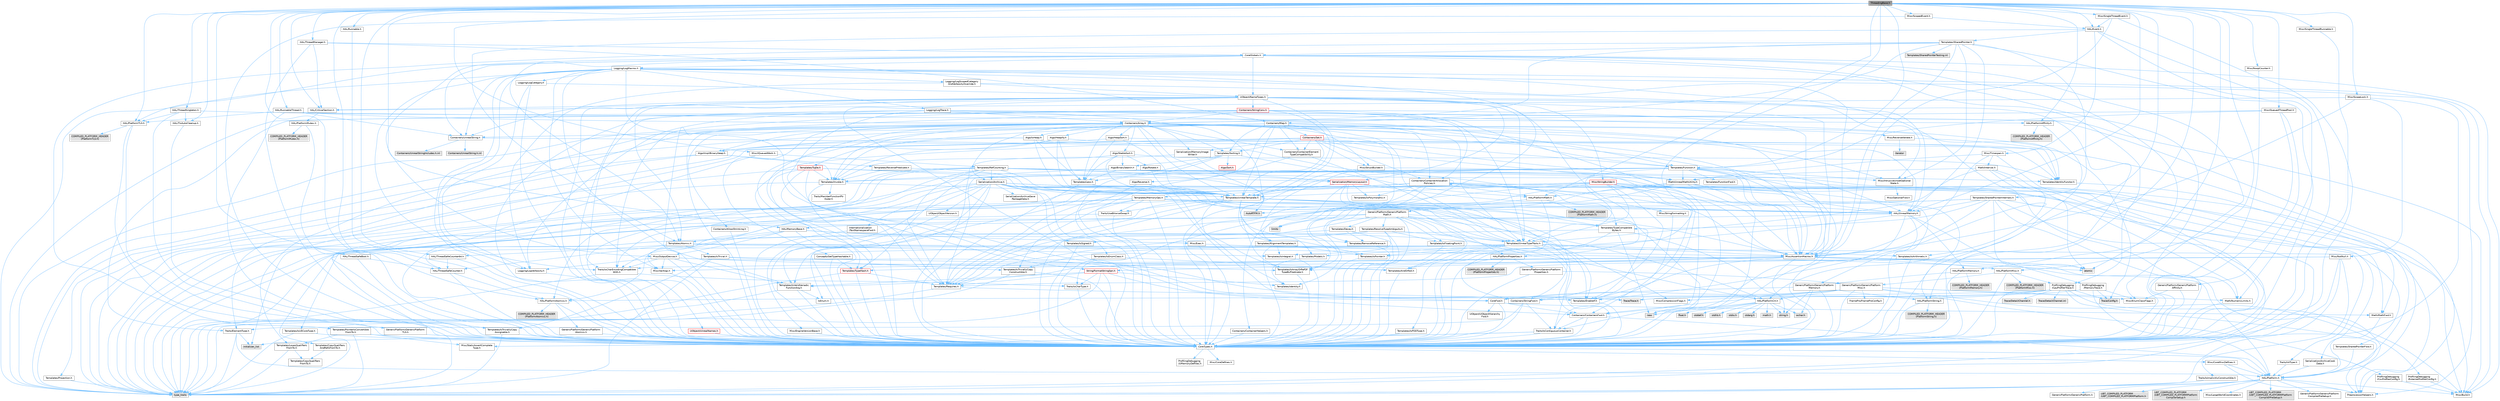 digraph "ThreadingBase.h"
{
 // INTERACTIVE_SVG=YES
 // LATEX_PDF_SIZE
  bgcolor="transparent";
  edge [fontname=Helvetica,fontsize=10,labelfontname=Helvetica,labelfontsize=10];
  node [fontname=Helvetica,fontsize=10,shape=box,height=0.2,width=0.4];
  Node1 [id="Node000001",label="ThreadingBase.h",height=0.2,width=0.4,color="gray40", fillcolor="grey60", style="filled", fontcolor="black",tooltip=" "];
  Node1 -> Node2 [id="edge1_Node000001_Node000002",color="steelblue1",style="solid",tooltip=" "];
  Node2 [id="Node000002",label="HAL/CriticalSection.h",height=0.2,width=0.4,color="grey40", fillcolor="white", style="filled",URL="$d6/d90/CriticalSection_8h.html",tooltip=" "];
  Node2 -> Node3 [id="edge2_Node000002_Node000003",color="steelblue1",style="solid",tooltip=" "];
  Node3 [id="Node000003",label="HAL/PlatformMutex.h",height=0.2,width=0.4,color="grey40", fillcolor="white", style="filled",URL="$d9/d0b/PlatformMutex_8h.html",tooltip=" "];
  Node3 -> Node4 [id="edge3_Node000003_Node000004",color="steelblue1",style="solid",tooltip=" "];
  Node4 [id="Node000004",label="CoreTypes.h",height=0.2,width=0.4,color="grey40", fillcolor="white", style="filled",URL="$dc/dec/CoreTypes_8h.html",tooltip=" "];
  Node4 -> Node5 [id="edge4_Node000004_Node000005",color="steelblue1",style="solid",tooltip=" "];
  Node5 [id="Node000005",label="HAL/Platform.h",height=0.2,width=0.4,color="grey40", fillcolor="white", style="filled",URL="$d9/dd0/Platform_8h.html",tooltip=" "];
  Node5 -> Node6 [id="edge5_Node000005_Node000006",color="steelblue1",style="solid",tooltip=" "];
  Node6 [id="Node000006",label="Misc/Build.h",height=0.2,width=0.4,color="grey40", fillcolor="white", style="filled",URL="$d3/dbb/Build_8h.html",tooltip=" "];
  Node5 -> Node7 [id="edge6_Node000005_Node000007",color="steelblue1",style="solid",tooltip=" "];
  Node7 [id="Node000007",label="Misc/LargeWorldCoordinates.h",height=0.2,width=0.4,color="grey40", fillcolor="white", style="filled",URL="$d2/dcb/LargeWorldCoordinates_8h.html",tooltip=" "];
  Node5 -> Node8 [id="edge7_Node000005_Node000008",color="steelblue1",style="solid",tooltip=" "];
  Node8 [id="Node000008",label="type_traits",height=0.2,width=0.4,color="grey60", fillcolor="#E0E0E0", style="filled",tooltip=" "];
  Node5 -> Node9 [id="edge8_Node000005_Node000009",color="steelblue1",style="solid",tooltip=" "];
  Node9 [id="Node000009",label="PreprocessorHelpers.h",height=0.2,width=0.4,color="grey40", fillcolor="white", style="filled",URL="$db/ddb/PreprocessorHelpers_8h.html",tooltip=" "];
  Node5 -> Node10 [id="edge9_Node000005_Node000010",color="steelblue1",style="solid",tooltip=" "];
  Node10 [id="Node000010",label="UBT_COMPILED_PLATFORM\l/UBT_COMPILED_PLATFORMPlatform\lCompilerPreSetup.h",height=0.2,width=0.4,color="grey60", fillcolor="#E0E0E0", style="filled",tooltip=" "];
  Node5 -> Node11 [id="edge10_Node000005_Node000011",color="steelblue1",style="solid",tooltip=" "];
  Node11 [id="Node000011",label="GenericPlatform/GenericPlatform\lCompilerPreSetup.h",height=0.2,width=0.4,color="grey40", fillcolor="white", style="filled",URL="$d9/dc8/GenericPlatformCompilerPreSetup_8h.html",tooltip=" "];
  Node5 -> Node12 [id="edge11_Node000005_Node000012",color="steelblue1",style="solid",tooltip=" "];
  Node12 [id="Node000012",label="GenericPlatform/GenericPlatform.h",height=0.2,width=0.4,color="grey40", fillcolor="white", style="filled",URL="$d6/d84/GenericPlatform_8h.html",tooltip=" "];
  Node5 -> Node13 [id="edge12_Node000005_Node000013",color="steelblue1",style="solid",tooltip=" "];
  Node13 [id="Node000013",label="UBT_COMPILED_PLATFORM\l/UBT_COMPILED_PLATFORMPlatform.h",height=0.2,width=0.4,color="grey60", fillcolor="#E0E0E0", style="filled",tooltip=" "];
  Node5 -> Node14 [id="edge13_Node000005_Node000014",color="steelblue1",style="solid",tooltip=" "];
  Node14 [id="Node000014",label="UBT_COMPILED_PLATFORM\l/UBT_COMPILED_PLATFORMPlatform\lCompilerSetup.h",height=0.2,width=0.4,color="grey60", fillcolor="#E0E0E0", style="filled",tooltip=" "];
  Node4 -> Node15 [id="edge14_Node000004_Node000015",color="steelblue1",style="solid",tooltip=" "];
  Node15 [id="Node000015",label="ProfilingDebugging\l/UMemoryDefines.h",height=0.2,width=0.4,color="grey40", fillcolor="white", style="filled",URL="$d2/da2/UMemoryDefines_8h.html",tooltip=" "];
  Node4 -> Node16 [id="edge15_Node000004_Node000016",color="steelblue1",style="solid",tooltip=" "];
  Node16 [id="Node000016",label="Misc/CoreMiscDefines.h",height=0.2,width=0.4,color="grey40", fillcolor="white", style="filled",URL="$da/d38/CoreMiscDefines_8h.html",tooltip=" "];
  Node16 -> Node5 [id="edge16_Node000016_Node000005",color="steelblue1",style="solid",tooltip=" "];
  Node16 -> Node9 [id="edge17_Node000016_Node000009",color="steelblue1",style="solid",tooltip=" "];
  Node4 -> Node17 [id="edge18_Node000004_Node000017",color="steelblue1",style="solid",tooltip=" "];
  Node17 [id="Node000017",label="Misc/CoreDefines.h",height=0.2,width=0.4,color="grey40", fillcolor="white", style="filled",URL="$d3/dd2/CoreDefines_8h.html",tooltip=" "];
  Node3 -> Node18 [id="edge19_Node000003_Node000018",color="steelblue1",style="solid",tooltip=" "];
  Node18 [id="Node000018",label="COMPILED_PLATFORM_HEADER\l(PlatformMutex.h)",height=0.2,width=0.4,color="grey60", fillcolor="#E0E0E0", style="filled",tooltip=" "];
  Node1 -> Node19 [id="edge20_Node000001_Node000019",color="steelblue1",style="solid",tooltip=" "];
  Node19 [id="Node000019",label="HAL/Event.h",height=0.2,width=0.4,color="grey40", fillcolor="white", style="filled",URL="$d6/d8d/Event_8h.html",tooltip=" "];
  Node19 -> Node4 [id="edge21_Node000019_Node000004",color="steelblue1",style="solid",tooltip=" "];
  Node19 -> Node20 [id="edge22_Node000019_Node000020",color="steelblue1",style="solid",tooltip=" "];
  Node20 [id="Node000020",label="Math/NumericLimits.h",height=0.2,width=0.4,color="grey40", fillcolor="white", style="filled",URL="$df/d1b/NumericLimits_8h.html",tooltip=" "];
  Node20 -> Node4 [id="edge23_Node000020_Node000004",color="steelblue1",style="solid",tooltip=" "];
  Node19 -> Node21 [id="edge24_Node000019_Node000021",color="steelblue1",style="solid",tooltip=" "];
  Node21 [id="Node000021",label="Misc/Timespan.h",height=0.2,width=0.4,color="grey40", fillcolor="white", style="filled",URL="$da/dd9/Timespan_8h.html",tooltip=" "];
  Node21 -> Node4 [id="edge25_Node000021_Node000004",color="steelblue1",style="solid",tooltip=" "];
  Node21 -> Node22 [id="edge26_Node000021_Node000022",color="steelblue1",style="solid",tooltip=" "];
  Node22 [id="Node000022",label="Math/Interval.h",height=0.2,width=0.4,color="grey40", fillcolor="white", style="filled",URL="$d1/d55/Interval_8h.html",tooltip=" "];
  Node22 -> Node4 [id="edge27_Node000022_Node000004",color="steelblue1",style="solid",tooltip=" "];
  Node22 -> Node23 [id="edge28_Node000022_Node000023",color="steelblue1",style="solid",tooltip=" "];
  Node23 [id="Node000023",label="Templates/IsArithmetic.h",height=0.2,width=0.4,color="grey40", fillcolor="white", style="filled",URL="$d2/d5d/IsArithmetic_8h.html",tooltip=" "];
  Node23 -> Node4 [id="edge29_Node000023_Node000004",color="steelblue1",style="solid",tooltip=" "];
  Node22 -> Node24 [id="edge30_Node000022_Node000024",color="steelblue1",style="solid",tooltip=" "];
  Node24 [id="Node000024",label="Templates/UnrealTypeTraits.h",height=0.2,width=0.4,color="grey40", fillcolor="white", style="filled",URL="$d2/d2d/UnrealTypeTraits_8h.html",tooltip=" "];
  Node24 -> Node4 [id="edge31_Node000024_Node000004",color="steelblue1",style="solid",tooltip=" "];
  Node24 -> Node25 [id="edge32_Node000024_Node000025",color="steelblue1",style="solid",tooltip=" "];
  Node25 [id="Node000025",label="Templates/IsPointer.h",height=0.2,width=0.4,color="grey40", fillcolor="white", style="filled",URL="$d7/d05/IsPointer_8h.html",tooltip=" "];
  Node25 -> Node4 [id="edge33_Node000025_Node000004",color="steelblue1",style="solid",tooltip=" "];
  Node24 -> Node26 [id="edge34_Node000024_Node000026",color="steelblue1",style="solid",tooltip=" "];
  Node26 [id="Node000026",label="Misc/AssertionMacros.h",height=0.2,width=0.4,color="grey40", fillcolor="white", style="filled",URL="$d0/dfa/AssertionMacros_8h.html",tooltip=" "];
  Node26 -> Node4 [id="edge35_Node000026_Node000004",color="steelblue1",style="solid",tooltip=" "];
  Node26 -> Node5 [id="edge36_Node000026_Node000005",color="steelblue1",style="solid",tooltip=" "];
  Node26 -> Node27 [id="edge37_Node000026_Node000027",color="steelblue1",style="solid",tooltip=" "];
  Node27 [id="Node000027",label="HAL/PlatformMisc.h",height=0.2,width=0.4,color="grey40", fillcolor="white", style="filled",URL="$d0/df5/PlatformMisc_8h.html",tooltip=" "];
  Node27 -> Node4 [id="edge38_Node000027_Node000004",color="steelblue1",style="solid",tooltip=" "];
  Node27 -> Node28 [id="edge39_Node000027_Node000028",color="steelblue1",style="solid",tooltip=" "];
  Node28 [id="Node000028",label="GenericPlatform/GenericPlatform\lMisc.h",height=0.2,width=0.4,color="grey40", fillcolor="white", style="filled",URL="$db/d9a/GenericPlatformMisc_8h.html",tooltip=" "];
  Node28 -> Node29 [id="edge40_Node000028_Node000029",color="steelblue1",style="solid",tooltip=" "];
  Node29 [id="Node000029",label="Containers/StringFwd.h",height=0.2,width=0.4,color="grey40", fillcolor="white", style="filled",URL="$df/d37/StringFwd_8h.html",tooltip=" "];
  Node29 -> Node4 [id="edge41_Node000029_Node000004",color="steelblue1",style="solid",tooltip=" "];
  Node29 -> Node30 [id="edge42_Node000029_Node000030",color="steelblue1",style="solid",tooltip=" "];
  Node30 [id="Node000030",label="Traits/ElementType.h",height=0.2,width=0.4,color="grey40", fillcolor="white", style="filled",URL="$d5/d4f/ElementType_8h.html",tooltip=" "];
  Node30 -> Node5 [id="edge43_Node000030_Node000005",color="steelblue1",style="solid",tooltip=" "];
  Node30 -> Node31 [id="edge44_Node000030_Node000031",color="steelblue1",style="solid",tooltip=" "];
  Node31 [id="Node000031",label="initializer_list",height=0.2,width=0.4,color="grey60", fillcolor="#E0E0E0", style="filled",tooltip=" "];
  Node30 -> Node8 [id="edge45_Node000030_Node000008",color="steelblue1",style="solid",tooltip=" "];
  Node29 -> Node32 [id="edge46_Node000029_Node000032",color="steelblue1",style="solid",tooltip=" "];
  Node32 [id="Node000032",label="Traits/IsContiguousContainer.h",height=0.2,width=0.4,color="grey40", fillcolor="white", style="filled",URL="$d5/d3c/IsContiguousContainer_8h.html",tooltip=" "];
  Node32 -> Node4 [id="edge47_Node000032_Node000004",color="steelblue1",style="solid",tooltip=" "];
  Node32 -> Node33 [id="edge48_Node000032_Node000033",color="steelblue1",style="solid",tooltip=" "];
  Node33 [id="Node000033",label="Misc/StaticAssertComplete\lType.h",height=0.2,width=0.4,color="grey40", fillcolor="white", style="filled",URL="$d5/d4e/StaticAssertCompleteType_8h.html",tooltip=" "];
  Node32 -> Node31 [id="edge49_Node000032_Node000031",color="steelblue1",style="solid",tooltip=" "];
  Node28 -> Node34 [id="edge50_Node000028_Node000034",color="steelblue1",style="solid",tooltip=" "];
  Node34 [id="Node000034",label="CoreFwd.h",height=0.2,width=0.4,color="grey40", fillcolor="white", style="filled",URL="$d1/d1e/CoreFwd_8h.html",tooltip=" "];
  Node34 -> Node4 [id="edge51_Node000034_Node000004",color="steelblue1",style="solid",tooltip=" "];
  Node34 -> Node35 [id="edge52_Node000034_Node000035",color="steelblue1",style="solid",tooltip=" "];
  Node35 [id="Node000035",label="Containers/ContainersFwd.h",height=0.2,width=0.4,color="grey40", fillcolor="white", style="filled",URL="$d4/d0a/ContainersFwd_8h.html",tooltip=" "];
  Node35 -> Node5 [id="edge53_Node000035_Node000005",color="steelblue1",style="solid",tooltip=" "];
  Node35 -> Node4 [id="edge54_Node000035_Node000004",color="steelblue1",style="solid",tooltip=" "];
  Node35 -> Node32 [id="edge55_Node000035_Node000032",color="steelblue1",style="solid",tooltip=" "];
  Node34 -> Node36 [id="edge56_Node000034_Node000036",color="steelblue1",style="solid",tooltip=" "];
  Node36 [id="Node000036",label="Math/MathFwd.h",height=0.2,width=0.4,color="grey40", fillcolor="white", style="filled",URL="$d2/d10/MathFwd_8h.html",tooltip=" "];
  Node36 -> Node5 [id="edge57_Node000036_Node000005",color="steelblue1",style="solid",tooltip=" "];
  Node34 -> Node37 [id="edge58_Node000034_Node000037",color="steelblue1",style="solid",tooltip=" "];
  Node37 [id="Node000037",label="UObject/UObjectHierarchy\lFwd.h",height=0.2,width=0.4,color="grey40", fillcolor="white", style="filled",URL="$d3/d13/UObjectHierarchyFwd_8h.html",tooltip=" "];
  Node28 -> Node4 [id="edge59_Node000028_Node000004",color="steelblue1",style="solid",tooltip=" "];
  Node28 -> Node38 [id="edge60_Node000028_Node000038",color="steelblue1",style="solid",tooltip=" "];
  Node38 [id="Node000038",label="FramePro/FrameProConfig.h",height=0.2,width=0.4,color="grey40", fillcolor="white", style="filled",URL="$d7/d90/FrameProConfig_8h.html",tooltip=" "];
  Node28 -> Node39 [id="edge61_Node000028_Node000039",color="steelblue1",style="solid",tooltip=" "];
  Node39 [id="Node000039",label="HAL/PlatformCrt.h",height=0.2,width=0.4,color="grey40", fillcolor="white", style="filled",URL="$d8/d75/PlatformCrt_8h.html",tooltip=" "];
  Node39 -> Node40 [id="edge62_Node000039_Node000040",color="steelblue1",style="solid",tooltip=" "];
  Node40 [id="Node000040",label="new",height=0.2,width=0.4,color="grey60", fillcolor="#E0E0E0", style="filled",tooltip=" "];
  Node39 -> Node41 [id="edge63_Node000039_Node000041",color="steelblue1",style="solid",tooltip=" "];
  Node41 [id="Node000041",label="wchar.h",height=0.2,width=0.4,color="grey60", fillcolor="#E0E0E0", style="filled",tooltip=" "];
  Node39 -> Node42 [id="edge64_Node000039_Node000042",color="steelblue1",style="solid",tooltip=" "];
  Node42 [id="Node000042",label="stddef.h",height=0.2,width=0.4,color="grey60", fillcolor="#E0E0E0", style="filled",tooltip=" "];
  Node39 -> Node43 [id="edge65_Node000039_Node000043",color="steelblue1",style="solid",tooltip=" "];
  Node43 [id="Node000043",label="stdlib.h",height=0.2,width=0.4,color="grey60", fillcolor="#E0E0E0", style="filled",tooltip=" "];
  Node39 -> Node44 [id="edge66_Node000039_Node000044",color="steelblue1",style="solid",tooltip=" "];
  Node44 [id="Node000044",label="stdio.h",height=0.2,width=0.4,color="grey60", fillcolor="#E0E0E0", style="filled",tooltip=" "];
  Node39 -> Node45 [id="edge67_Node000039_Node000045",color="steelblue1",style="solid",tooltip=" "];
  Node45 [id="Node000045",label="stdarg.h",height=0.2,width=0.4,color="grey60", fillcolor="#E0E0E0", style="filled",tooltip=" "];
  Node39 -> Node46 [id="edge68_Node000039_Node000046",color="steelblue1",style="solid",tooltip=" "];
  Node46 [id="Node000046",label="math.h",height=0.2,width=0.4,color="grey60", fillcolor="#E0E0E0", style="filled",tooltip=" "];
  Node39 -> Node47 [id="edge69_Node000039_Node000047",color="steelblue1",style="solid",tooltip=" "];
  Node47 [id="Node000047",label="float.h",height=0.2,width=0.4,color="grey60", fillcolor="#E0E0E0", style="filled",tooltip=" "];
  Node39 -> Node48 [id="edge70_Node000039_Node000048",color="steelblue1",style="solid",tooltip=" "];
  Node48 [id="Node000048",label="string.h",height=0.2,width=0.4,color="grey60", fillcolor="#E0E0E0", style="filled",tooltip=" "];
  Node28 -> Node20 [id="edge71_Node000028_Node000020",color="steelblue1",style="solid",tooltip=" "];
  Node28 -> Node49 [id="edge72_Node000028_Node000049",color="steelblue1",style="solid",tooltip=" "];
  Node49 [id="Node000049",label="Misc/CompressionFlags.h",height=0.2,width=0.4,color="grey40", fillcolor="white", style="filled",URL="$d9/d76/CompressionFlags_8h.html",tooltip=" "];
  Node28 -> Node50 [id="edge73_Node000028_Node000050",color="steelblue1",style="solid",tooltip=" "];
  Node50 [id="Node000050",label="Misc/EnumClassFlags.h",height=0.2,width=0.4,color="grey40", fillcolor="white", style="filled",URL="$d8/de7/EnumClassFlags_8h.html",tooltip=" "];
  Node28 -> Node51 [id="edge74_Node000028_Node000051",color="steelblue1",style="solid",tooltip=" "];
  Node51 [id="Node000051",label="ProfilingDebugging\l/CsvProfilerConfig.h",height=0.2,width=0.4,color="grey40", fillcolor="white", style="filled",URL="$d3/d88/CsvProfilerConfig_8h.html",tooltip=" "];
  Node51 -> Node6 [id="edge75_Node000051_Node000006",color="steelblue1",style="solid",tooltip=" "];
  Node28 -> Node52 [id="edge76_Node000028_Node000052",color="steelblue1",style="solid",tooltip=" "];
  Node52 [id="Node000052",label="ProfilingDebugging\l/ExternalProfilerConfig.h",height=0.2,width=0.4,color="grey40", fillcolor="white", style="filled",URL="$d3/dbb/ExternalProfilerConfig_8h.html",tooltip=" "];
  Node52 -> Node6 [id="edge77_Node000052_Node000006",color="steelblue1",style="solid",tooltip=" "];
  Node27 -> Node53 [id="edge78_Node000027_Node000053",color="steelblue1",style="solid",tooltip=" "];
  Node53 [id="Node000053",label="COMPILED_PLATFORM_HEADER\l(PlatformMisc.h)",height=0.2,width=0.4,color="grey60", fillcolor="#E0E0E0", style="filled",tooltip=" "];
  Node27 -> Node54 [id="edge79_Node000027_Node000054",color="steelblue1",style="solid",tooltip=" "];
  Node54 [id="Node000054",label="ProfilingDebugging\l/CpuProfilerTrace.h",height=0.2,width=0.4,color="grey40", fillcolor="white", style="filled",URL="$da/dcb/CpuProfilerTrace_8h.html",tooltip=" "];
  Node54 -> Node4 [id="edge80_Node000054_Node000004",color="steelblue1",style="solid",tooltip=" "];
  Node54 -> Node35 [id="edge81_Node000054_Node000035",color="steelblue1",style="solid",tooltip=" "];
  Node54 -> Node55 [id="edge82_Node000054_Node000055",color="steelblue1",style="solid",tooltip=" "];
  Node55 [id="Node000055",label="HAL/PlatformAtomics.h",height=0.2,width=0.4,color="grey40", fillcolor="white", style="filled",URL="$d3/d36/PlatformAtomics_8h.html",tooltip=" "];
  Node55 -> Node4 [id="edge83_Node000055_Node000004",color="steelblue1",style="solid",tooltip=" "];
  Node55 -> Node56 [id="edge84_Node000055_Node000056",color="steelblue1",style="solid",tooltip=" "];
  Node56 [id="Node000056",label="GenericPlatform/GenericPlatform\lAtomics.h",height=0.2,width=0.4,color="grey40", fillcolor="white", style="filled",URL="$da/d72/GenericPlatformAtomics_8h.html",tooltip=" "];
  Node56 -> Node4 [id="edge85_Node000056_Node000004",color="steelblue1",style="solid",tooltip=" "];
  Node55 -> Node57 [id="edge86_Node000055_Node000057",color="steelblue1",style="solid",tooltip=" "];
  Node57 [id="Node000057",label="COMPILED_PLATFORM_HEADER\l(PlatformAtomics.h)",height=0.2,width=0.4,color="grey60", fillcolor="#E0E0E0", style="filled",tooltip=" "];
  Node54 -> Node9 [id="edge87_Node000054_Node000009",color="steelblue1",style="solid",tooltip=" "];
  Node54 -> Node6 [id="edge88_Node000054_Node000006",color="steelblue1",style="solid",tooltip=" "];
  Node54 -> Node58 [id="edge89_Node000054_Node000058",color="steelblue1",style="solid",tooltip=" "];
  Node58 [id="Node000058",label="Trace/Config.h",height=0.2,width=0.4,color="grey60", fillcolor="#E0E0E0", style="filled",tooltip=" "];
  Node54 -> Node59 [id="edge90_Node000054_Node000059",color="steelblue1",style="solid",tooltip=" "];
  Node59 [id="Node000059",label="Trace/Detail/Channel.h",height=0.2,width=0.4,color="grey60", fillcolor="#E0E0E0", style="filled",tooltip=" "];
  Node54 -> Node60 [id="edge91_Node000054_Node000060",color="steelblue1",style="solid",tooltip=" "];
  Node60 [id="Node000060",label="Trace/Detail/Channel.inl",height=0.2,width=0.4,color="grey60", fillcolor="#E0E0E0", style="filled",tooltip=" "];
  Node54 -> Node61 [id="edge92_Node000054_Node000061",color="steelblue1",style="solid",tooltip=" "];
  Node61 [id="Node000061",label="Trace/Trace.h",height=0.2,width=0.4,color="grey60", fillcolor="#E0E0E0", style="filled",tooltip=" "];
  Node26 -> Node9 [id="edge93_Node000026_Node000009",color="steelblue1",style="solid",tooltip=" "];
  Node26 -> Node62 [id="edge94_Node000026_Node000062",color="steelblue1",style="solid",tooltip=" "];
  Node62 [id="Node000062",label="Templates/EnableIf.h",height=0.2,width=0.4,color="grey40", fillcolor="white", style="filled",URL="$d7/d60/EnableIf_8h.html",tooltip=" "];
  Node62 -> Node4 [id="edge95_Node000062_Node000004",color="steelblue1",style="solid",tooltip=" "];
  Node26 -> Node63 [id="edge96_Node000026_Node000063",color="steelblue1",style="solid",tooltip=" "];
  Node63 [id="Node000063",label="Templates/IsArrayOrRefOf\lTypeByPredicate.h",height=0.2,width=0.4,color="grey40", fillcolor="white", style="filled",URL="$d6/da1/IsArrayOrRefOfTypeByPredicate_8h.html",tooltip=" "];
  Node63 -> Node4 [id="edge97_Node000063_Node000004",color="steelblue1",style="solid",tooltip=" "];
  Node26 -> Node64 [id="edge98_Node000026_Node000064",color="steelblue1",style="solid",tooltip=" "];
  Node64 [id="Node000064",label="Templates/IsValidVariadic\lFunctionArg.h",height=0.2,width=0.4,color="grey40", fillcolor="white", style="filled",URL="$d0/dc8/IsValidVariadicFunctionArg_8h.html",tooltip=" "];
  Node64 -> Node4 [id="edge99_Node000064_Node000004",color="steelblue1",style="solid",tooltip=" "];
  Node64 -> Node65 [id="edge100_Node000064_Node000065",color="steelblue1",style="solid",tooltip=" "];
  Node65 [id="Node000065",label="IsEnum.h",height=0.2,width=0.4,color="grey40", fillcolor="white", style="filled",URL="$d4/de5/IsEnum_8h.html",tooltip=" "];
  Node64 -> Node8 [id="edge101_Node000064_Node000008",color="steelblue1",style="solid",tooltip=" "];
  Node26 -> Node66 [id="edge102_Node000026_Node000066",color="steelblue1",style="solid",tooltip=" "];
  Node66 [id="Node000066",label="Traits/IsCharEncodingCompatible\lWith.h",height=0.2,width=0.4,color="grey40", fillcolor="white", style="filled",URL="$df/dd1/IsCharEncodingCompatibleWith_8h.html",tooltip=" "];
  Node66 -> Node8 [id="edge103_Node000066_Node000008",color="steelblue1",style="solid",tooltip=" "];
  Node66 -> Node67 [id="edge104_Node000066_Node000067",color="steelblue1",style="solid",tooltip=" "];
  Node67 [id="Node000067",label="Traits/IsCharType.h",height=0.2,width=0.4,color="grey40", fillcolor="white", style="filled",URL="$db/d51/IsCharType_8h.html",tooltip=" "];
  Node67 -> Node4 [id="edge105_Node000067_Node000004",color="steelblue1",style="solid",tooltip=" "];
  Node26 -> Node68 [id="edge106_Node000026_Node000068",color="steelblue1",style="solid",tooltip=" "];
  Node68 [id="Node000068",label="Misc/VarArgs.h",height=0.2,width=0.4,color="grey40", fillcolor="white", style="filled",URL="$d5/d6f/VarArgs_8h.html",tooltip=" "];
  Node68 -> Node4 [id="edge107_Node000068_Node000004",color="steelblue1",style="solid",tooltip=" "];
  Node26 -> Node69 [id="edge108_Node000026_Node000069",color="steelblue1",style="solid",tooltip=" "];
  Node69 [id="Node000069",label="String/FormatStringSan.h",height=0.2,width=0.4,color="red", fillcolor="#FFF0F0", style="filled",URL="$d3/d8b/FormatStringSan_8h.html",tooltip=" "];
  Node69 -> Node8 [id="edge109_Node000069_Node000008",color="steelblue1",style="solid",tooltip=" "];
  Node69 -> Node4 [id="edge110_Node000069_Node000004",color="steelblue1",style="solid",tooltip=" "];
  Node69 -> Node70 [id="edge111_Node000069_Node000070",color="steelblue1",style="solid",tooltip=" "];
  Node70 [id="Node000070",label="Templates/Requires.h",height=0.2,width=0.4,color="grey40", fillcolor="white", style="filled",URL="$dc/d96/Requires_8h.html",tooltip=" "];
  Node70 -> Node62 [id="edge112_Node000070_Node000062",color="steelblue1",style="solid",tooltip=" "];
  Node70 -> Node8 [id="edge113_Node000070_Node000008",color="steelblue1",style="solid",tooltip=" "];
  Node69 -> Node71 [id="edge114_Node000069_Node000071",color="steelblue1",style="solid",tooltip=" "];
  Node71 [id="Node000071",label="Templates/Identity.h",height=0.2,width=0.4,color="grey40", fillcolor="white", style="filled",URL="$d0/dd5/Identity_8h.html",tooltip=" "];
  Node69 -> Node64 [id="edge115_Node000069_Node000064",color="steelblue1",style="solid",tooltip=" "];
  Node69 -> Node67 [id="edge116_Node000069_Node000067",color="steelblue1",style="solid",tooltip=" "];
  Node69 -> Node35 [id="edge117_Node000069_Node000035",color="steelblue1",style="solid",tooltip=" "];
  Node26 -> Node75 [id="edge118_Node000026_Node000075",color="steelblue1",style="solid",tooltip=" "];
  Node75 [id="Node000075",label="atomic",height=0.2,width=0.4,color="grey60", fillcolor="#E0E0E0", style="filled",tooltip=" "];
  Node24 -> Node76 [id="edge119_Node000024_Node000076",color="steelblue1",style="solid",tooltip=" "];
  Node76 [id="Node000076",label="Templates/AndOrNot.h",height=0.2,width=0.4,color="grey40", fillcolor="white", style="filled",URL="$db/d0a/AndOrNot_8h.html",tooltip=" "];
  Node76 -> Node4 [id="edge120_Node000076_Node000004",color="steelblue1",style="solid",tooltip=" "];
  Node24 -> Node62 [id="edge121_Node000024_Node000062",color="steelblue1",style="solid",tooltip=" "];
  Node24 -> Node23 [id="edge122_Node000024_Node000023",color="steelblue1",style="solid",tooltip=" "];
  Node24 -> Node65 [id="edge123_Node000024_Node000065",color="steelblue1",style="solid",tooltip=" "];
  Node24 -> Node77 [id="edge124_Node000024_Node000077",color="steelblue1",style="solid",tooltip=" "];
  Node77 [id="Node000077",label="Templates/Models.h",height=0.2,width=0.4,color="grey40", fillcolor="white", style="filled",URL="$d3/d0c/Models_8h.html",tooltip=" "];
  Node77 -> Node71 [id="edge125_Node000077_Node000071",color="steelblue1",style="solid",tooltip=" "];
  Node24 -> Node78 [id="edge126_Node000024_Node000078",color="steelblue1",style="solid",tooltip=" "];
  Node78 [id="Node000078",label="Templates/IsPODType.h",height=0.2,width=0.4,color="grey40", fillcolor="white", style="filled",URL="$d7/db1/IsPODType_8h.html",tooltip=" "];
  Node78 -> Node4 [id="edge127_Node000078_Node000004",color="steelblue1",style="solid",tooltip=" "];
  Node24 -> Node79 [id="edge128_Node000024_Node000079",color="steelblue1",style="solid",tooltip=" "];
  Node79 [id="Node000079",label="Templates/IsUECoreType.h",height=0.2,width=0.4,color="grey40", fillcolor="white", style="filled",URL="$d1/db8/IsUECoreType_8h.html",tooltip=" "];
  Node79 -> Node4 [id="edge129_Node000079_Node000004",color="steelblue1",style="solid",tooltip=" "];
  Node79 -> Node8 [id="edge130_Node000079_Node000008",color="steelblue1",style="solid",tooltip=" "];
  Node24 -> Node80 [id="edge131_Node000024_Node000080",color="steelblue1",style="solid",tooltip=" "];
  Node80 [id="Node000080",label="Templates/IsTriviallyCopy\lConstructible.h",height=0.2,width=0.4,color="grey40", fillcolor="white", style="filled",URL="$d3/d78/IsTriviallyCopyConstructible_8h.html",tooltip=" "];
  Node80 -> Node4 [id="edge132_Node000080_Node000004",color="steelblue1",style="solid",tooltip=" "];
  Node80 -> Node8 [id="edge133_Node000080_Node000008",color="steelblue1",style="solid",tooltip=" "];
  Node22 -> Node20 [id="edge134_Node000022_Node000020",color="steelblue1",style="solid",tooltip=" "];
  Node22 -> Node81 [id="edge135_Node000022_Node000081",color="steelblue1",style="solid",tooltip=" "];
  Node81 [id="Node000081",label="Math/UnrealMathUtility.h",height=0.2,width=0.4,color="grey40", fillcolor="white", style="filled",URL="$db/db8/UnrealMathUtility_8h.html",tooltip=" "];
  Node81 -> Node4 [id="edge136_Node000081_Node000004",color="steelblue1",style="solid",tooltip=" "];
  Node81 -> Node26 [id="edge137_Node000081_Node000026",color="steelblue1",style="solid",tooltip=" "];
  Node81 -> Node82 [id="edge138_Node000081_Node000082",color="steelblue1",style="solid",tooltip=" "];
  Node82 [id="Node000082",label="HAL/PlatformMath.h",height=0.2,width=0.4,color="grey40", fillcolor="white", style="filled",URL="$dc/d53/PlatformMath_8h.html",tooltip=" "];
  Node82 -> Node4 [id="edge139_Node000082_Node000004",color="steelblue1",style="solid",tooltip=" "];
  Node82 -> Node83 [id="edge140_Node000082_Node000083",color="steelblue1",style="solid",tooltip=" "];
  Node83 [id="Node000083",label="GenericPlatform/GenericPlatform\lMath.h",height=0.2,width=0.4,color="grey40", fillcolor="white", style="filled",URL="$d5/d79/GenericPlatformMath_8h.html",tooltip=" "];
  Node83 -> Node4 [id="edge141_Node000083_Node000004",color="steelblue1",style="solid",tooltip=" "];
  Node83 -> Node35 [id="edge142_Node000083_Node000035",color="steelblue1",style="solid",tooltip=" "];
  Node83 -> Node39 [id="edge143_Node000083_Node000039",color="steelblue1",style="solid",tooltip=" "];
  Node83 -> Node76 [id="edge144_Node000083_Node000076",color="steelblue1",style="solid",tooltip=" "];
  Node83 -> Node84 [id="edge145_Node000083_Node000084",color="steelblue1",style="solid",tooltip=" "];
  Node84 [id="Node000084",label="Templates/Decay.h",height=0.2,width=0.4,color="grey40", fillcolor="white", style="filled",URL="$dd/d0f/Decay_8h.html",tooltip=" "];
  Node84 -> Node4 [id="edge146_Node000084_Node000004",color="steelblue1",style="solid",tooltip=" "];
  Node84 -> Node85 [id="edge147_Node000084_Node000085",color="steelblue1",style="solid",tooltip=" "];
  Node85 [id="Node000085",label="Templates/RemoveReference.h",height=0.2,width=0.4,color="grey40", fillcolor="white", style="filled",URL="$da/dbe/RemoveReference_8h.html",tooltip=" "];
  Node85 -> Node4 [id="edge148_Node000085_Node000004",color="steelblue1",style="solid",tooltip=" "];
  Node84 -> Node8 [id="edge149_Node000084_Node000008",color="steelblue1",style="solid",tooltip=" "];
  Node83 -> Node86 [id="edge150_Node000083_Node000086",color="steelblue1",style="solid",tooltip=" "];
  Node86 [id="Node000086",label="Templates/IsFloatingPoint.h",height=0.2,width=0.4,color="grey40", fillcolor="white", style="filled",URL="$d3/d11/IsFloatingPoint_8h.html",tooltip=" "];
  Node86 -> Node4 [id="edge151_Node000086_Node000004",color="steelblue1",style="solid",tooltip=" "];
  Node83 -> Node24 [id="edge152_Node000083_Node000024",color="steelblue1",style="solid",tooltip=" "];
  Node83 -> Node70 [id="edge153_Node000083_Node000070",color="steelblue1",style="solid",tooltip=" "];
  Node83 -> Node87 [id="edge154_Node000083_Node000087",color="steelblue1",style="solid",tooltip=" "];
  Node87 [id="Node000087",label="Templates/ResolveTypeAmbiguity.h",height=0.2,width=0.4,color="grey40", fillcolor="white", style="filled",URL="$df/d1f/ResolveTypeAmbiguity_8h.html",tooltip=" "];
  Node87 -> Node4 [id="edge155_Node000087_Node000004",color="steelblue1",style="solid",tooltip=" "];
  Node87 -> Node86 [id="edge156_Node000087_Node000086",color="steelblue1",style="solid",tooltip=" "];
  Node87 -> Node24 [id="edge157_Node000087_Node000024",color="steelblue1",style="solid",tooltip=" "];
  Node87 -> Node88 [id="edge158_Node000087_Node000088",color="steelblue1",style="solid",tooltip=" "];
  Node88 [id="Node000088",label="Templates/IsSigned.h",height=0.2,width=0.4,color="grey40", fillcolor="white", style="filled",URL="$d8/dd8/IsSigned_8h.html",tooltip=" "];
  Node88 -> Node4 [id="edge159_Node000088_Node000004",color="steelblue1",style="solid",tooltip=" "];
  Node87 -> Node89 [id="edge160_Node000087_Node000089",color="steelblue1",style="solid",tooltip=" "];
  Node89 [id="Node000089",label="Templates/IsIntegral.h",height=0.2,width=0.4,color="grey40", fillcolor="white", style="filled",URL="$da/d64/IsIntegral_8h.html",tooltip=" "];
  Node89 -> Node4 [id="edge161_Node000089_Node000004",color="steelblue1",style="solid",tooltip=" "];
  Node87 -> Node70 [id="edge162_Node000087_Node000070",color="steelblue1",style="solid",tooltip=" "];
  Node83 -> Node90 [id="edge163_Node000083_Node000090",color="steelblue1",style="solid",tooltip=" "];
  Node90 [id="Node000090",label="Templates/TypeCompatible\lBytes.h",height=0.2,width=0.4,color="grey40", fillcolor="white", style="filled",URL="$df/d0a/TypeCompatibleBytes_8h.html",tooltip=" "];
  Node90 -> Node4 [id="edge164_Node000090_Node000004",color="steelblue1",style="solid",tooltip=" "];
  Node90 -> Node48 [id="edge165_Node000090_Node000048",color="steelblue1",style="solid",tooltip=" "];
  Node90 -> Node40 [id="edge166_Node000090_Node000040",color="steelblue1",style="solid",tooltip=" "];
  Node90 -> Node8 [id="edge167_Node000090_Node000008",color="steelblue1",style="solid",tooltip=" "];
  Node83 -> Node91 [id="edge168_Node000083_Node000091",color="steelblue1",style="solid",tooltip=" "];
  Node91 [id="Node000091",label="limits",height=0.2,width=0.4,color="grey60", fillcolor="#E0E0E0", style="filled",tooltip=" "];
  Node83 -> Node8 [id="edge169_Node000083_Node000008",color="steelblue1",style="solid",tooltip=" "];
  Node82 -> Node92 [id="edge170_Node000082_Node000092",color="steelblue1",style="solid",tooltip=" "];
  Node92 [id="Node000092",label="COMPILED_PLATFORM_HEADER\l(PlatformMath.h)",height=0.2,width=0.4,color="grey60", fillcolor="#E0E0E0", style="filled",tooltip=" "];
  Node81 -> Node36 [id="edge171_Node000081_Node000036",color="steelblue1",style="solid",tooltip=" "];
  Node81 -> Node71 [id="edge172_Node000081_Node000071",color="steelblue1",style="solid",tooltip=" "];
  Node81 -> Node70 [id="edge173_Node000081_Node000070",color="steelblue1",style="solid",tooltip=" "];
  Node21 -> Node81 [id="edge174_Node000021_Node000081",color="steelblue1",style="solid",tooltip=" "];
  Node21 -> Node26 [id="edge175_Node000021_Node000026",color="steelblue1",style="solid",tooltip=" "];
  Node19 -> Node93 [id="edge176_Node000019_Node000093",color="steelblue1",style="solid",tooltip=" "];
  Node93 [id="Node000093",label="Templates/Atomic.h",height=0.2,width=0.4,color="grey40", fillcolor="white", style="filled",URL="$d3/d91/Atomic_8h.html",tooltip=" "];
  Node93 -> Node94 [id="edge177_Node000093_Node000094",color="steelblue1",style="solid",tooltip=" "];
  Node94 [id="Node000094",label="HAL/ThreadSafeCounter.h",height=0.2,width=0.4,color="grey40", fillcolor="white", style="filled",URL="$dc/dc9/ThreadSafeCounter_8h.html",tooltip=" "];
  Node94 -> Node4 [id="edge178_Node000094_Node000004",color="steelblue1",style="solid",tooltip=" "];
  Node94 -> Node55 [id="edge179_Node000094_Node000055",color="steelblue1",style="solid",tooltip=" "];
  Node93 -> Node95 [id="edge180_Node000093_Node000095",color="steelblue1",style="solid",tooltip=" "];
  Node95 [id="Node000095",label="HAL/ThreadSafeCounter64.h",height=0.2,width=0.4,color="grey40", fillcolor="white", style="filled",URL="$d0/d12/ThreadSafeCounter64_8h.html",tooltip=" "];
  Node95 -> Node4 [id="edge181_Node000095_Node000004",color="steelblue1",style="solid",tooltip=" "];
  Node95 -> Node94 [id="edge182_Node000095_Node000094",color="steelblue1",style="solid",tooltip=" "];
  Node93 -> Node89 [id="edge183_Node000093_Node000089",color="steelblue1",style="solid",tooltip=" "];
  Node93 -> Node96 [id="edge184_Node000093_Node000096",color="steelblue1",style="solid",tooltip=" "];
  Node96 [id="Node000096",label="Templates/IsTrivial.h",height=0.2,width=0.4,color="grey40", fillcolor="white", style="filled",URL="$da/d4c/IsTrivial_8h.html",tooltip=" "];
  Node96 -> Node76 [id="edge185_Node000096_Node000076",color="steelblue1",style="solid",tooltip=" "];
  Node96 -> Node80 [id="edge186_Node000096_Node000080",color="steelblue1",style="solid",tooltip=" "];
  Node96 -> Node97 [id="edge187_Node000096_Node000097",color="steelblue1",style="solid",tooltip=" "];
  Node97 [id="Node000097",label="Templates/IsTriviallyCopy\lAssignable.h",height=0.2,width=0.4,color="grey40", fillcolor="white", style="filled",URL="$d2/df2/IsTriviallyCopyAssignable_8h.html",tooltip=" "];
  Node97 -> Node4 [id="edge188_Node000097_Node000004",color="steelblue1",style="solid",tooltip=" "];
  Node97 -> Node8 [id="edge189_Node000097_Node000008",color="steelblue1",style="solid",tooltip=" "];
  Node96 -> Node8 [id="edge190_Node000096_Node000008",color="steelblue1",style="solid",tooltip=" "];
  Node93 -> Node98 [id="edge191_Node000093_Node000098",color="steelblue1",style="solid",tooltip=" "];
  Node98 [id="Node000098",label="Traits/IntType.h",height=0.2,width=0.4,color="grey40", fillcolor="white", style="filled",URL="$d7/deb/IntType_8h.html",tooltip=" "];
  Node98 -> Node5 [id="edge192_Node000098_Node000005",color="steelblue1",style="solid",tooltip=" "];
  Node93 -> Node75 [id="edge193_Node000093_Node000075",color="steelblue1",style="solid",tooltip=" "];
  Node19 -> Node99 [id="edge194_Node000019_Node000099",color="steelblue1",style="solid",tooltip=" "];
  Node99 [id="Node000099",label="Templates/SharedPointer.h",height=0.2,width=0.4,color="grey40", fillcolor="white", style="filled",URL="$d2/d17/SharedPointer_8h.html",tooltip=" "];
  Node99 -> Node4 [id="edge195_Node000099_Node000004",color="steelblue1",style="solid",tooltip=" "];
  Node99 -> Node100 [id="edge196_Node000099_Node000100",color="steelblue1",style="solid",tooltip=" "];
  Node100 [id="Node000100",label="Misc/IntrusiveUnsetOptional\lState.h",height=0.2,width=0.4,color="grey40", fillcolor="white", style="filled",URL="$d2/d0a/IntrusiveUnsetOptionalState_8h.html",tooltip=" "];
  Node100 -> Node101 [id="edge197_Node000100_Node000101",color="steelblue1",style="solid",tooltip=" "];
  Node101 [id="Node000101",label="Misc/OptionalFwd.h",height=0.2,width=0.4,color="grey40", fillcolor="white", style="filled",URL="$dc/d50/OptionalFwd_8h.html",tooltip=" "];
  Node99 -> Node102 [id="edge198_Node000099_Node000102",color="steelblue1",style="solid",tooltip=" "];
  Node102 [id="Node000102",label="Templates/PointerIsConvertible\lFromTo.h",height=0.2,width=0.4,color="grey40", fillcolor="white", style="filled",URL="$d6/d65/PointerIsConvertibleFromTo_8h.html",tooltip=" "];
  Node102 -> Node4 [id="edge199_Node000102_Node000004",color="steelblue1",style="solid",tooltip=" "];
  Node102 -> Node33 [id="edge200_Node000102_Node000033",color="steelblue1",style="solid",tooltip=" "];
  Node102 -> Node103 [id="edge201_Node000102_Node000103",color="steelblue1",style="solid",tooltip=" "];
  Node103 [id="Node000103",label="Templates/LosesQualifiers\lFromTo.h",height=0.2,width=0.4,color="grey40", fillcolor="white", style="filled",URL="$d2/db3/LosesQualifiersFromTo_8h.html",tooltip=" "];
  Node103 -> Node104 [id="edge202_Node000103_Node000104",color="steelblue1",style="solid",tooltip=" "];
  Node104 [id="Node000104",label="Templates/CopyQualifiers\lFromTo.h",height=0.2,width=0.4,color="grey40", fillcolor="white", style="filled",URL="$d5/db4/CopyQualifiersFromTo_8h.html",tooltip=" "];
  Node103 -> Node8 [id="edge203_Node000103_Node000008",color="steelblue1",style="solid",tooltip=" "];
  Node102 -> Node8 [id="edge204_Node000102_Node000008",color="steelblue1",style="solid",tooltip=" "];
  Node99 -> Node26 [id="edge205_Node000099_Node000026",color="steelblue1",style="solid",tooltip=" "];
  Node99 -> Node105 [id="edge206_Node000099_Node000105",color="steelblue1",style="solid",tooltip=" "];
  Node105 [id="Node000105",label="HAL/UnrealMemory.h",height=0.2,width=0.4,color="grey40", fillcolor="white", style="filled",URL="$d9/d96/UnrealMemory_8h.html",tooltip=" "];
  Node105 -> Node4 [id="edge207_Node000105_Node000004",color="steelblue1",style="solid",tooltip=" "];
  Node105 -> Node106 [id="edge208_Node000105_Node000106",color="steelblue1",style="solid",tooltip=" "];
  Node106 [id="Node000106",label="GenericPlatform/GenericPlatform\lMemory.h",height=0.2,width=0.4,color="grey40", fillcolor="white", style="filled",URL="$dd/d22/GenericPlatformMemory_8h.html",tooltip=" "];
  Node106 -> Node34 [id="edge209_Node000106_Node000034",color="steelblue1",style="solid",tooltip=" "];
  Node106 -> Node4 [id="edge210_Node000106_Node000004",color="steelblue1",style="solid",tooltip=" "];
  Node106 -> Node107 [id="edge211_Node000106_Node000107",color="steelblue1",style="solid",tooltip=" "];
  Node107 [id="Node000107",label="HAL/PlatformString.h",height=0.2,width=0.4,color="grey40", fillcolor="white", style="filled",URL="$db/db5/PlatformString_8h.html",tooltip=" "];
  Node107 -> Node4 [id="edge212_Node000107_Node000004",color="steelblue1",style="solid",tooltip=" "];
  Node107 -> Node108 [id="edge213_Node000107_Node000108",color="steelblue1",style="solid",tooltip=" "];
  Node108 [id="Node000108",label="COMPILED_PLATFORM_HEADER\l(PlatformString.h)",height=0.2,width=0.4,color="grey60", fillcolor="#E0E0E0", style="filled",tooltip=" "];
  Node106 -> Node48 [id="edge214_Node000106_Node000048",color="steelblue1",style="solid",tooltip=" "];
  Node106 -> Node41 [id="edge215_Node000106_Node000041",color="steelblue1",style="solid",tooltip=" "];
  Node105 -> Node109 [id="edge216_Node000105_Node000109",color="steelblue1",style="solid",tooltip=" "];
  Node109 [id="Node000109",label="HAL/MemoryBase.h",height=0.2,width=0.4,color="grey40", fillcolor="white", style="filled",URL="$d6/d9f/MemoryBase_8h.html",tooltip=" "];
  Node109 -> Node4 [id="edge217_Node000109_Node000004",color="steelblue1",style="solid",tooltip=" "];
  Node109 -> Node55 [id="edge218_Node000109_Node000055",color="steelblue1",style="solid",tooltip=" "];
  Node109 -> Node39 [id="edge219_Node000109_Node000039",color="steelblue1",style="solid",tooltip=" "];
  Node109 -> Node110 [id="edge220_Node000109_Node000110",color="steelblue1",style="solid",tooltip=" "];
  Node110 [id="Node000110",label="Misc/Exec.h",height=0.2,width=0.4,color="grey40", fillcolor="white", style="filled",URL="$de/ddb/Exec_8h.html",tooltip=" "];
  Node110 -> Node4 [id="edge221_Node000110_Node000004",color="steelblue1",style="solid",tooltip=" "];
  Node110 -> Node26 [id="edge222_Node000110_Node000026",color="steelblue1",style="solid",tooltip=" "];
  Node109 -> Node111 [id="edge223_Node000109_Node000111",color="steelblue1",style="solid",tooltip=" "];
  Node111 [id="Node000111",label="Misc/OutputDevice.h",height=0.2,width=0.4,color="grey40", fillcolor="white", style="filled",URL="$d7/d32/OutputDevice_8h.html",tooltip=" "];
  Node111 -> Node34 [id="edge224_Node000111_Node000034",color="steelblue1",style="solid",tooltip=" "];
  Node111 -> Node4 [id="edge225_Node000111_Node000004",color="steelblue1",style="solid",tooltip=" "];
  Node111 -> Node112 [id="edge226_Node000111_Node000112",color="steelblue1",style="solid",tooltip=" "];
  Node112 [id="Node000112",label="Logging/LogVerbosity.h",height=0.2,width=0.4,color="grey40", fillcolor="white", style="filled",URL="$d2/d8f/LogVerbosity_8h.html",tooltip=" "];
  Node112 -> Node4 [id="edge227_Node000112_Node000004",color="steelblue1",style="solid",tooltip=" "];
  Node111 -> Node68 [id="edge228_Node000111_Node000068",color="steelblue1",style="solid",tooltip=" "];
  Node111 -> Node63 [id="edge229_Node000111_Node000063",color="steelblue1",style="solid",tooltip=" "];
  Node111 -> Node64 [id="edge230_Node000111_Node000064",color="steelblue1",style="solid",tooltip=" "];
  Node111 -> Node66 [id="edge231_Node000111_Node000066",color="steelblue1",style="solid",tooltip=" "];
  Node109 -> Node93 [id="edge232_Node000109_Node000093",color="steelblue1",style="solid",tooltip=" "];
  Node105 -> Node113 [id="edge233_Node000105_Node000113",color="steelblue1",style="solid",tooltip=" "];
  Node113 [id="Node000113",label="HAL/PlatformMemory.h",height=0.2,width=0.4,color="grey40", fillcolor="white", style="filled",URL="$de/d68/PlatformMemory_8h.html",tooltip=" "];
  Node113 -> Node4 [id="edge234_Node000113_Node000004",color="steelblue1",style="solid",tooltip=" "];
  Node113 -> Node106 [id="edge235_Node000113_Node000106",color="steelblue1",style="solid",tooltip=" "];
  Node113 -> Node114 [id="edge236_Node000113_Node000114",color="steelblue1",style="solid",tooltip=" "];
  Node114 [id="Node000114",label="COMPILED_PLATFORM_HEADER\l(PlatformMemory.h)",height=0.2,width=0.4,color="grey60", fillcolor="#E0E0E0", style="filled",tooltip=" "];
  Node105 -> Node115 [id="edge237_Node000105_Node000115",color="steelblue1",style="solid",tooltip=" "];
  Node115 [id="Node000115",label="ProfilingDebugging\l/MemoryTrace.h",height=0.2,width=0.4,color="grey40", fillcolor="white", style="filled",URL="$da/dd7/MemoryTrace_8h.html",tooltip=" "];
  Node115 -> Node5 [id="edge238_Node000115_Node000005",color="steelblue1",style="solid",tooltip=" "];
  Node115 -> Node50 [id="edge239_Node000115_Node000050",color="steelblue1",style="solid",tooltip=" "];
  Node115 -> Node58 [id="edge240_Node000115_Node000058",color="steelblue1",style="solid",tooltip=" "];
  Node115 -> Node61 [id="edge241_Node000115_Node000061",color="steelblue1",style="solid",tooltip=" "];
  Node105 -> Node25 [id="edge242_Node000105_Node000025",color="steelblue1",style="solid",tooltip=" "];
  Node99 -> Node116 [id="edge243_Node000099_Node000116",color="steelblue1",style="solid",tooltip=" "];
  Node116 [id="Node000116",label="Containers/Array.h",height=0.2,width=0.4,color="grey40", fillcolor="white", style="filled",URL="$df/dd0/Array_8h.html",tooltip=" "];
  Node116 -> Node4 [id="edge244_Node000116_Node000004",color="steelblue1",style="solid",tooltip=" "];
  Node116 -> Node26 [id="edge245_Node000116_Node000026",color="steelblue1",style="solid",tooltip=" "];
  Node116 -> Node100 [id="edge246_Node000116_Node000100",color="steelblue1",style="solid",tooltip=" "];
  Node116 -> Node117 [id="edge247_Node000116_Node000117",color="steelblue1",style="solid",tooltip=" "];
  Node117 [id="Node000117",label="Misc/ReverseIterate.h",height=0.2,width=0.4,color="grey40", fillcolor="white", style="filled",URL="$db/de3/ReverseIterate_8h.html",tooltip=" "];
  Node117 -> Node5 [id="edge248_Node000117_Node000005",color="steelblue1",style="solid",tooltip=" "];
  Node117 -> Node118 [id="edge249_Node000117_Node000118",color="steelblue1",style="solid",tooltip=" "];
  Node118 [id="Node000118",label="iterator",height=0.2,width=0.4,color="grey60", fillcolor="#E0E0E0", style="filled",tooltip=" "];
  Node116 -> Node105 [id="edge250_Node000116_Node000105",color="steelblue1",style="solid",tooltip=" "];
  Node116 -> Node24 [id="edge251_Node000116_Node000024",color="steelblue1",style="solid",tooltip=" "];
  Node116 -> Node119 [id="edge252_Node000116_Node000119",color="steelblue1",style="solid",tooltip=" "];
  Node119 [id="Node000119",label="Templates/UnrealTemplate.h",height=0.2,width=0.4,color="grey40", fillcolor="white", style="filled",URL="$d4/d24/UnrealTemplate_8h.html",tooltip=" "];
  Node119 -> Node4 [id="edge253_Node000119_Node000004",color="steelblue1",style="solid",tooltip=" "];
  Node119 -> Node25 [id="edge254_Node000119_Node000025",color="steelblue1",style="solid",tooltip=" "];
  Node119 -> Node105 [id="edge255_Node000119_Node000105",color="steelblue1",style="solid",tooltip=" "];
  Node119 -> Node120 [id="edge256_Node000119_Node000120",color="steelblue1",style="solid",tooltip=" "];
  Node120 [id="Node000120",label="Templates/CopyQualifiers\lAndRefsFromTo.h",height=0.2,width=0.4,color="grey40", fillcolor="white", style="filled",URL="$d3/db3/CopyQualifiersAndRefsFromTo_8h.html",tooltip=" "];
  Node120 -> Node104 [id="edge257_Node000120_Node000104",color="steelblue1",style="solid",tooltip=" "];
  Node119 -> Node24 [id="edge258_Node000119_Node000024",color="steelblue1",style="solid",tooltip=" "];
  Node119 -> Node85 [id="edge259_Node000119_Node000085",color="steelblue1",style="solid",tooltip=" "];
  Node119 -> Node70 [id="edge260_Node000119_Node000070",color="steelblue1",style="solid",tooltip=" "];
  Node119 -> Node90 [id="edge261_Node000119_Node000090",color="steelblue1",style="solid",tooltip=" "];
  Node119 -> Node71 [id="edge262_Node000119_Node000071",color="steelblue1",style="solid",tooltip=" "];
  Node119 -> Node32 [id="edge263_Node000119_Node000032",color="steelblue1",style="solid",tooltip=" "];
  Node119 -> Node121 [id="edge264_Node000119_Node000121",color="steelblue1",style="solid",tooltip=" "];
  Node121 [id="Node000121",label="Traits/UseBitwiseSwap.h",height=0.2,width=0.4,color="grey40", fillcolor="white", style="filled",URL="$db/df3/UseBitwiseSwap_8h.html",tooltip=" "];
  Node121 -> Node4 [id="edge265_Node000121_Node000004",color="steelblue1",style="solid",tooltip=" "];
  Node121 -> Node8 [id="edge266_Node000121_Node000008",color="steelblue1",style="solid",tooltip=" "];
  Node119 -> Node8 [id="edge267_Node000119_Node000008",color="steelblue1",style="solid",tooltip=" "];
  Node116 -> Node122 [id="edge268_Node000116_Node000122",color="steelblue1",style="solid",tooltip=" "];
  Node122 [id="Node000122",label="Containers/AllowShrinking.h",height=0.2,width=0.4,color="grey40", fillcolor="white", style="filled",URL="$d7/d1a/AllowShrinking_8h.html",tooltip=" "];
  Node122 -> Node4 [id="edge269_Node000122_Node000004",color="steelblue1",style="solid",tooltip=" "];
  Node116 -> Node123 [id="edge270_Node000116_Node000123",color="steelblue1",style="solid",tooltip=" "];
  Node123 [id="Node000123",label="Containers/ContainerAllocation\lPolicies.h",height=0.2,width=0.4,color="grey40", fillcolor="white", style="filled",URL="$d7/dff/ContainerAllocationPolicies_8h.html",tooltip=" "];
  Node123 -> Node4 [id="edge271_Node000123_Node000004",color="steelblue1",style="solid",tooltip=" "];
  Node123 -> Node124 [id="edge272_Node000123_Node000124",color="steelblue1",style="solid",tooltip=" "];
  Node124 [id="Node000124",label="Containers/ContainerHelpers.h",height=0.2,width=0.4,color="grey40", fillcolor="white", style="filled",URL="$d7/d33/ContainerHelpers_8h.html",tooltip=" "];
  Node124 -> Node4 [id="edge273_Node000124_Node000004",color="steelblue1",style="solid",tooltip=" "];
  Node123 -> Node123 [id="edge274_Node000123_Node000123",color="steelblue1",style="solid",tooltip=" "];
  Node123 -> Node82 [id="edge275_Node000123_Node000082",color="steelblue1",style="solid",tooltip=" "];
  Node123 -> Node105 [id="edge276_Node000123_Node000105",color="steelblue1",style="solid",tooltip=" "];
  Node123 -> Node20 [id="edge277_Node000123_Node000020",color="steelblue1",style="solid",tooltip=" "];
  Node123 -> Node26 [id="edge278_Node000123_Node000026",color="steelblue1",style="solid",tooltip=" "];
  Node123 -> Node125 [id="edge279_Node000123_Node000125",color="steelblue1",style="solid",tooltip=" "];
  Node125 [id="Node000125",label="Templates/IsPolymorphic.h",height=0.2,width=0.4,color="grey40", fillcolor="white", style="filled",URL="$dc/d20/IsPolymorphic_8h.html",tooltip=" "];
  Node123 -> Node126 [id="edge280_Node000123_Node000126",color="steelblue1",style="solid",tooltip=" "];
  Node126 [id="Node000126",label="Templates/MemoryOps.h",height=0.2,width=0.4,color="grey40", fillcolor="white", style="filled",URL="$db/dea/MemoryOps_8h.html",tooltip=" "];
  Node126 -> Node4 [id="edge281_Node000126_Node000004",color="steelblue1",style="solid",tooltip=" "];
  Node126 -> Node105 [id="edge282_Node000126_Node000105",color="steelblue1",style="solid",tooltip=" "];
  Node126 -> Node97 [id="edge283_Node000126_Node000097",color="steelblue1",style="solid",tooltip=" "];
  Node126 -> Node80 [id="edge284_Node000126_Node000080",color="steelblue1",style="solid",tooltip=" "];
  Node126 -> Node70 [id="edge285_Node000126_Node000070",color="steelblue1",style="solid",tooltip=" "];
  Node126 -> Node24 [id="edge286_Node000126_Node000024",color="steelblue1",style="solid",tooltip=" "];
  Node126 -> Node121 [id="edge287_Node000126_Node000121",color="steelblue1",style="solid",tooltip=" "];
  Node126 -> Node40 [id="edge288_Node000126_Node000040",color="steelblue1",style="solid",tooltip=" "];
  Node126 -> Node8 [id="edge289_Node000126_Node000008",color="steelblue1",style="solid",tooltip=" "];
  Node123 -> Node90 [id="edge290_Node000123_Node000090",color="steelblue1",style="solid",tooltip=" "];
  Node123 -> Node8 [id="edge291_Node000123_Node000008",color="steelblue1",style="solid",tooltip=" "];
  Node116 -> Node127 [id="edge292_Node000116_Node000127",color="steelblue1",style="solid",tooltip=" "];
  Node127 [id="Node000127",label="Containers/ContainerElement\lTypeCompatibility.h",height=0.2,width=0.4,color="grey40", fillcolor="white", style="filled",URL="$df/ddf/ContainerElementTypeCompatibility_8h.html",tooltip=" "];
  Node127 -> Node4 [id="edge293_Node000127_Node000004",color="steelblue1",style="solid",tooltip=" "];
  Node127 -> Node24 [id="edge294_Node000127_Node000024",color="steelblue1",style="solid",tooltip=" "];
  Node116 -> Node128 [id="edge295_Node000116_Node000128",color="steelblue1",style="solid",tooltip=" "];
  Node128 [id="Node000128",label="Serialization/Archive.h",height=0.2,width=0.4,color="grey40", fillcolor="white", style="filled",URL="$d7/d3b/Archive_8h.html",tooltip=" "];
  Node128 -> Node34 [id="edge296_Node000128_Node000034",color="steelblue1",style="solid",tooltip=" "];
  Node128 -> Node4 [id="edge297_Node000128_Node000004",color="steelblue1",style="solid",tooltip=" "];
  Node128 -> Node129 [id="edge298_Node000128_Node000129",color="steelblue1",style="solid",tooltip=" "];
  Node129 [id="Node000129",label="HAL/PlatformProperties.h",height=0.2,width=0.4,color="grey40", fillcolor="white", style="filled",URL="$d9/db0/PlatformProperties_8h.html",tooltip=" "];
  Node129 -> Node4 [id="edge299_Node000129_Node000004",color="steelblue1",style="solid",tooltip=" "];
  Node129 -> Node130 [id="edge300_Node000129_Node000130",color="steelblue1",style="solid",tooltip=" "];
  Node130 [id="Node000130",label="GenericPlatform/GenericPlatform\lProperties.h",height=0.2,width=0.4,color="grey40", fillcolor="white", style="filled",URL="$d2/dcd/GenericPlatformProperties_8h.html",tooltip=" "];
  Node130 -> Node4 [id="edge301_Node000130_Node000004",color="steelblue1",style="solid",tooltip=" "];
  Node130 -> Node28 [id="edge302_Node000130_Node000028",color="steelblue1",style="solid",tooltip=" "];
  Node129 -> Node131 [id="edge303_Node000129_Node000131",color="steelblue1",style="solid",tooltip=" "];
  Node131 [id="Node000131",label="COMPILED_PLATFORM_HEADER\l(PlatformProperties.h)",height=0.2,width=0.4,color="grey60", fillcolor="#E0E0E0", style="filled",tooltip=" "];
  Node128 -> Node132 [id="edge304_Node000128_Node000132",color="steelblue1",style="solid",tooltip=" "];
  Node132 [id="Node000132",label="Internationalization\l/TextNamespaceFwd.h",height=0.2,width=0.4,color="grey40", fillcolor="white", style="filled",URL="$d8/d97/TextNamespaceFwd_8h.html",tooltip=" "];
  Node132 -> Node4 [id="edge305_Node000132_Node000004",color="steelblue1",style="solid",tooltip=" "];
  Node128 -> Node36 [id="edge306_Node000128_Node000036",color="steelblue1",style="solid",tooltip=" "];
  Node128 -> Node26 [id="edge307_Node000128_Node000026",color="steelblue1",style="solid",tooltip=" "];
  Node128 -> Node6 [id="edge308_Node000128_Node000006",color="steelblue1",style="solid",tooltip=" "];
  Node128 -> Node49 [id="edge309_Node000128_Node000049",color="steelblue1",style="solid",tooltip=" "];
  Node128 -> Node133 [id="edge310_Node000128_Node000133",color="steelblue1",style="solid",tooltip=" "];
  Node133 [id="Node000133",label="Misc/EngineVersionBase.h",height=0.2,width=0.4,color="grey40", fillcolor="white", style="filled",URL="$d5/d2b/EngineVersionBase_8h.html",tooltip=" "];
  Node133 -> Node4 [id="edge311_Node000133_Node000004",color="steelblue1",style="solid",tooltip=" "];
  Node128 -> Node68 [id="edge312_Node000128_Node000068",color="steelblue1",style="solid",tooltip=" "];
  Node128 -> Node134 [id="edge313_Node000128_Node000134",color="steelblue1",style="solid",tooltip=" "];
  Node134 [id="Node000134",label="Serialization/ArchiveCook\lData.h",height=0.2,width=0.4,color="grey40", fillcolor="white", style="filled",URL="$dc/db6/ArchiveCookData_8h.html",tooltip=" "];
  Node134 -> Node5 [id="edge314_Node000134_Node000005",color="steelblue1",style="solid",tooltip=" "];
  Node128 -> Node135 [id="edge315_Node000128_Node000135",color="steelblue1",style="solid",tooltip=" "];
  Node135 [id="Node000135",label="Serialization/ArchiveSave\lPackageData.h",height=0.2,width=0.4,color="grey40", fillcolor="white", style="filled",URL="$d1/d37/ArchiveSavePackageData_8h.html",tooltip=" "];
  Node128 -> Node62 [id="edge316_Node000128_Node000062",color="steelblue1",style="solid",tooltip=" "];
  Node128 -> Node63 [id="edge317_Node000128_Node000063",color="steelblue1",style="solid",tooltip=" "];
  Node128 -> Node136 [id="edge318_Node000128_Node000136",color="steelblue1",style="solid",tooltip=" "];
  Node136 [id="Node000136",label="Templates/IsEnumClass.h",height=0.2,width=0.4,color="grey40", fillcolor="white", style="filled",URL="$d7/d15/IsEnumClass_8h.html",tooltip=" "];
  Node136 -> Node4 [id="edge319_Node000136_Node000004",color="steelblue1",style="solid",tooltip=" "];
  Node136 -> Node76 [id="edge320_Node000136_Node000076",color="steelblue1",style="solid",tooltip=" "];
  Node128 -> Node88 [id="edge321_Node000128_Node000088",color="steelblue1",style="solid",tooltip=" "];
  Node128 -> Node64 [id="edge322_Node000128_Node000064",color="steelblue1",style="solid",tooltip=" "];
  Node128 -> Node119 [id="edge323_Node000128_Node000119",color="steelblue1",style="solid",tooltip=" "];
  Node128 -> Node66 [id="edge324_Node000128_Node000066",color="steelblue1",style="solid",tooltip=" "];
  Node128 -> Node137 [id="edge325_Node000128_Node000137",color="steelblue1",style="solid",tooltip=" "];
  Node137 [id="Node000137",label="UObject/ObjectVersion.h",height=0.2,width=0.4,color="grey40", fillcolor="white", style="filled",URL="$da/d63/ObjectVersion_8h.html",tooltip=" "];
  Node137 -> Node4 [id="edge326_Node000137_Node000004",color="steelblue1",style="solid",tooltip=" "];
  Node116 -> Node138 [id="edge327_Node000116_Node000138",color="steelblue1",style="solid",tooltip=" "];
  Node138 [id="Node000138",label="Serialization/MemoryImage\lWriter.h",height=0.2,width=0.4,color="grey40", fillcolor="white", style="filled",URL="$d0/d08/MemoryImageWriter_8h.html",tooltip=" "];
  Node138 -> Node4 [id="edge328_Node000138_Node000004",color="steelblue1",style="solid",tooltip=" "];
  Node138 -> Node139 [id="edge329_Node000138_Node000139",color="steelblue1",style="solid",tooltip=" "];
  Node139 [id="Node000139",label="Serialization/MemoryLayout.h",height=0.2,width=0.4,color="red", fillcolor="#FFF0F0", style="filled",URL="$d7/d66/MemoryLayout_8h.html",tooltip=" "];
  Node139 -> Node29 [id="edge330_Node000139_Node000029",color="steelblue1",style="solid",tooltip=" "];
  Node139 -> Node105 [id="edge331_Node000139_Node000105",color="steelblue1",style="solid",tooltip=" "];
  Node139 -> Node62 [id="edge332_Node000139_Node000062",color="steelblue1",style="solid",tooltip=" "];
  Node139 -> Node125 [id="edge333_Node000139_Node000125",color="steelblue1",style="solid",tooltip=" "];
  Node139 -> Node77 [id="edge334_Node000139_Node000077",color="steelblue1",style="solid",tooltip=" "];
  Node139 -> Node119 [id="edge335_Node000139_Node000119",color="steelblue1",style="solid",tooltip=" "];
  Node116 -> Node152 [id="edge336_Node000116_Node000152",color="steelblue1",style="solid",tooltip=" "];
  Node152 [id="Node000152",label="Algo/Heapify.h",height=0.2,width=0.4,color="grey40", fillcolor="white", style="filled",URL="$d0/d2a/Heapify_8h.html",tooltip=" "];
  Node152 -> Node153 [id="edge337_Node000152_Node000153",color="steelblue1",style="solid",tooltip=" "];
  Node153 [id="Node000153",label="Algo/Impl/BinaryHeap.h",height=0.2,width=0.4,color="grey40", fillcolor="white", style="filled",URL="$d7/da3/Algo_2Impl_2BinaryHeap_8h.html",tooltip=" "];
  Node153 -> Node154 [id="edge338_Node000153_Node000154",color="steelblue1",style="solid",tooltip=" "];
  Node154 [id="Node000154",label="Templates/Invoke.h",height=0.2,width=0.4,color="grey40", fillcolor="white", style="filled",URL="$d7/deb/Invoke_8h.html",tooltip=" "];
  Node154 -> Node4 [id="edge339_Node000154_Node000004",color="steelblue1",style="solid",tooltip=" "];
  Node154 -> Node155 [id="edge340_Node000154_Node000155",color="steelblue1",style="solid",tooltip=" "];
  Node155 [id="Node000155",label="Traits/MemberFunctionPtr\lOuter.h",height=0.2,width=0.4,color="grey40", fillcolor="white", style="filled",URL="$db/da7/MemberFunctionPtrOuter_8h.html",tooltip=" "];
  Node154 -> Node119 [id="edge341_Node000154_Node000119",color="steelblue1",style="solid",tooltip=" "];
  Node154 -> Node8 [id="edge342_Node000154_Node000008",color="steelblue1",style="solid",tooltip=" "];
  Node153 -> Node156 [id="edge343_Node000153_Node000156",color="steelblue1",style="solid",tooltip=" "];
  Node156 [id="Node000156",label="Templates/Projection.h",height=0.2,width=0.4,color="grey40", fillcolor="white", style="filled",URL="$d7/df0/Projection_8h.html",tooltip=" "];
  Node156 -> Node8 [id="edge344_Node000156_Node000008",color="steelblue1",style="solid",tooltip=" "];
  Node153 -> Node157 [id="edge345_Node000153_Node000157",color="steelblue1",style="solid",tooltip=" "];
  Node157 [id="Node000157",label="Templates/ReversePredicate.h",height=0.2,width=0.4,color="grey40", fillcolor="white", style="filled",URL="$d8/d28/ReversePredicate_8h.html",tooltip=" "];
  Node157 -> Node154 [id="edge346_Node000157_Node000154",color="steelblue1",style="solid",tooltip=" "];
  Node157 -> Node119 [id="edge347_Node000157_Node000119",color="steelblue1",style="solid",tooltip=" "];
  Node153 -> Node8 [id="edge348_Node000153_Node000008",color="steelblue1",style="solid",tooltip=" "];
  Node152 -> Node158 [id="edge349_Node000152_Node000158",color="steelblue1",style="solid",tooltip=" "];
  Node158 [id="Node000158",label="Templates/IdentityFunctor.h",height=0.2,width=0.4,color="grey40", fillcolor="white", style="filled",URL="$d7/d2e/IdentityFunctor_8h.html",tooltip=" "];
  Node158 -> Node5 [id="edge350_Node000158_Node000005",color="steelblue1",style="solid",tooltip=" "];
  Node152 -> Node154 [id="edge351_Node000152_Node000154",color="steelblue1",style="solid",tooltip=" "];
  Node152 -> Node159 [id="edge352_Node000152_Node000159",color="steelblue1",style="solid",tooltip=" "];
  Node159 [id="Node000159",label="Templates/Less.h",height=0.2,width=0.4,color="grey40", fillcolor="white", style="filled",URL="$de/dc8/Less_8h.html",tooltip=" "];
  Node159 -> Node4 [id="edge353_Node000159_Node000004",color="steelblue1",style="solid",tooltip=" "];
  Node159 -> Node119 [id="edge354_Node000159_Node000119",color="steelblue1",style="solid",tooltip=" "];
  Node152 -> Node119 [id="edge355_Node000152_Node000119",color="steelblue1",style="solid",tooltip=" "];
  Node116 -> Node160 [id="edge356_Node000116_Node000160",color="steelblue1",style="solid",tooltip=" "];
  Node160 [id="Node000160",label="Algo/HeapSort.h",height=0.2,width=0.4,color="grey40", fillcolor="white", style="filled",URL="$d3/d92/HeapSort_8h.html",tooltip=" "];
  Node160 -> Node153 [id="edge357_Node000160_Node000153",color="steelblue1",style="solid",tooltip=" "];
  Node160 -> Node158 [id="edge358_Node000160_Node000158",color="steelblue1",style="solid",tooltip=" "];
  Node160 -> Node159 [id="edge359_Node000160_Node000159",color="steelblue1",style="solid",tooltip=" "];
  Node160 -> Node119 [id="edge360_Node000160_Node000119",color="steelblue1",style="solid",tooltip=" "];
  Node116 -> Node161 [id="edge361_Node000116_Node000161",color="steelblue1",style="solid",tooltip=" "];
  Node161 [id="Node000161",label="Algo/IsHeap.h",height=0.2,width=0.4,color="grey40", fillcolor="white", style="filled",URL="$de/d32/IsHeap_8h.html",tooltip=" "];
  Node161 -> Node153 [id="edge362_Node000161_Node000153",color="steelblue1",style="solid",tooltip=" "];
  Node161 -> Node158 [id="edge363_Node000161_Node000158",color="steelblue1",style="solid",tooltip=" "];
  Node161 -> Node154 [id="edge364_Node000161_Node000154",color="steelblue1",style="solid",tooltip=" "];
  Node161 -> Node159 [id="edge365_Node000161_Node000159",color="steelblue1",style="solid",tooltip=" "];
  Node161 -> Node119 [id="edge366_Node000161_Node000119",color="steelblue1",style="solid",tooltip=" "];
  Node116 -> Node153 [id="edge367_Node000116_Node000153",color="steelblue1",style="solid",tooltip=" "];
  Node116 -> Node162 [id="edge368_Node000116_Node000162",color="steelblue1",style="solid",tooltip=" "];
  Node162 [id="Node000162",label="Algo/StableSort.h",height=0.2,width=0.4,color="grey40", fillcolor="white", style="filled",URL="$d7/d3c/StableSort_8h.html",tooltip=" "];
  Node162 -> Node163 [id="edge369_Node000162_Node000163",color="steelblue1",style="solid",tooltip=" "];
  Node163 [id="Node000163",label="Algo/BinarySearch.h",height=0.2,width=0.4,color="grey40", fillcolor="white", style="filled",URL="$db/db4/BinarySearch_8h.html",tooltip=" "];
  Node163 -> Node158 [id="edge370_Node000163_Node000158",color="steelblue1",style="solid",tooltip=" "];
  Node163 -> Node154 [id="edge371_Node000163_Node000154",color="steelblue1",style="solid",tooltip=" "];
  Node163 -> Node159 [id="edge372_Node000163_Node000159",color="steelblue1",style="solid",tooltip=" "];
  Node162 -> Node164 [id="edge373_Node000162_Node000164",color="steelblue1",style="solid",tooltip=" "];
  Node164 [id="Node000164",label="Algo/Rotate.h",height=0.2,width=0.4,color="grey40", fillcolor="white", style="filled",URL="$dd/da7/Rotate_8h.html",tooltip=" "];
  Node164 -> Node119 [id="edge374_Node000164_Node000119",color="steelblue1",style="solid",tooltip=" "];
  Node162 -> Node158 [id="edge375_Node000162_Node000158",color="steelblue1",style="solid",tooltip=" "];
  Node162 -> Node154 [id="edge376_Node000162_Node000154",color="steelblue1",style="solid",tooltip=" "];
  Node162 -> Node159 [id="edge377_Node000162_Node000159",color="steelblue1",style="solid",tooltip=" "];
  Node162 -> Node119 [id="edge378_Node000162_Node000119",color="steelblue1",style="solid",tooltip=" "];
  Node116 -> Node165 [id="edge379_Node000116_Node000165",color="steelblue1",style="solid",tooltip=" "];
  Node165 [id="Node000165",label="Concepts/GetTypeHashable.h",height=0.2,width=0.4,color="grey40", fillcolor="white", style="filled",URL="$d3/da2/GetTypeHashable_8h.html",tooltip=" "];
  Node165 -> Node4 [id="edge380_Node000165_Node000004",color="steelblue1",style="solid",tooltip=" "];
  Node165 -> Node143 [id="edge381_Node000165_Node000143",color="steelblue1",style="solid",tooltip=" "];
  Node143 [id="Node000143",label="Templates/TypeHash.h",height=0.2,width=0.4,color="red", fillcolor="#FFF0F0", style="filled",URL="$d1/d62/TypeHash_8h.html",tooltip=" "];
  Node143 -> Node4 [id="edge382_Node000143_Node000004",color="steelblue1",style="solid",tooltip=" "];
  Node143 -> Node70 [id="edge383_Node000143_Node000070",color="steelblue1",style="solid",tooltip=" "];
  Node143 -> Node8 [id="edge384_Node000143_Node000008",color="steelblue1",style="solid",tooltip=" "];
  Node116 -> Node158 [id="edge385_Node000116_Node000158",color="steelblue1",style="solid",tooltip=" "];
  Node116 -> Node154 [id="edge386_Node000116_Node000154",color="steelblue1",style="solid",tooltip=" "];
  Node116 -> Node159 [id="edge387_Node000116_Node000159",color="steelblue1",style="solid",tooltip=" "];
  Node116 -> Node103 [id="edge388_Node000116_Node000103",color="steelblue1",style="solid",tooltip=" "];
  Node116 -> Node70 [id="edge389_Node000116_Node000070",color="steelblue1",style="solid",tooltip=" "];
  Node116 -> Node166 [id="edge390_Node000116_Node000166",color="steelblue1",style="solid",tooltip=" "];
  Node166 [id="Node000166",label="Templates/Sorting.h",height=0.2,width=0.4,color="grey40", fillcolor="white", style="filled",URL="$d3/d9e/Sorting_8h.html",tooltip=" "];
  Node166 -> Node4 [id="edge391_Node000166_Node000004",color="steelblue1",style="solid",tooltip=" "];
  Node166 -> Node163 [id="edge392_Node000166_Node000163",color="steelblue1",style="solid",tooltip=" "];
  Node166 -> Node167 [id="edge393_Node000166_Node000167",color="steelblue1",style="solid",tooltip=" "];
  Node167 [id="Node000167",label="Algo/Sort.h",height=0.2,width=0.4,color="red", fillcolor="#FFF0F0", style="filled",URL="$d1/d87/Sort_8h.html",tooltip=" "];
  Node166 -> Node82 [id="edge394_Node000166_Node000082",color="steelblue1",style="solid",tooltip=" "];
  Node166 -> Node159 [id="edge395_Node000166_Node000159",color="steelblue1",style="solid",tooltip=" "];
  Node116 -> Node169 [id="edge396_Node000116_Node000169",color="steelblue1",style="solid",tooltip=" "];
  Node169 [id="Node000169",label="Templates/AlignmentTemplates.h",height=0.2,width=0.4,color="grey40", fillcolor="white", style="filled",URL="$dd/d32/AlignmentTemplates_8h.html",tooltip=" "];
  Node169 -> Node4 [id="edge397_Node000169_Node000004",color="steelblue1",style="solid",tooltip=" "];
  Node169 -> Node89 [id="edge398_Node000169_Node000089",color="steelblue1",style="solid",tooltip=" "];
  Node169 -> Node25 [id="edge399_Node000169_Node000025",color="steelblue1",style="solid",tooltip=" "];
  Node116 -> Node30 [id="edge400_Node000116_Node000030",color="steelblue1",style="solid",tooltip=" "];
  Node116 -> Node91 [id="edge401_Node000116_Node000091",color="steelblue1",style="solid",tooltip=" "];
  Node116 -> Node8 [id="edge402_Node000116_Node000008",color="steelblue1",style="solid",tooltip=" "];
  Node99 -> Node170 [id="edge403_Node000099_Node000170",color="steelblue1",style="solid",tooltip=" "];
  Node170 [id="Node000170",label="Containers/Map.h",height=0.2,width=0.4,color="grey40", fillcolor="white", style="filled",URL="$df/d79/Map_8h.html",tooltip=" "];
  Node170 -> Node4 [id="edge404_Node000170_Node000004",color="steelblue1",style="solid",tooltip=" "];
  Node170 -> Node171 [id="edge405_Node000170_Node000171",color="steelblue1",style="solid",tooltip=" "];
  Node171 [id="Node000171",label="Algo/Reverse.h",height=0.2,width=0.4,color="grey40", fillcolor="white", style="filled",URL="$d5/d93/Reverse_8h.html",tooltip=" "];
  Node171 -> Node4 [id="edge406_Node000171_Node000004",color="steelblue1",style="solid",tooltip=" "];
  Node171 -> Node119 [id="edge407_Node000171_Node000119",color="steelblue1",style="solid",tooltip=" "];
  Node170 -> Node127 [id="edge408_Node000170_Node000127",color="steelblue1",style="solid",tooltip=" "];
  Node170 -> Node172 [id="edge409_Node000170_Node000172",color="steelblue1",style="solid",tooltip=" "];
  Node172 [id="Node000172",label="Containers/Set.h",height=0.2,width=0.4,color="red", fillcolor="#FFF0F0", style="filled",URL="$d4/d45/Set_8h.html",tooltip=" "];
  Node172 -> Node123 [id="edge410_Node000172_Node000123",color="steelblue1",style="solid",tooltip=" "];
  Node172 -> Node127 [id="edge411_Node000172_Node000127",color="steelblue1",style="solid",tooltip=" "];
  Node172 -> Node35 [id="edge412_Node000172_Node000035",color="steelblue1",style="solid",tooltip=" "];
  Node172 -> Node81 [id="edge413_Node000172_Node000081",color="steelblue1",style="solid",tooltip=" "];
  Node172 -> Node26 [id="edge414_Node000172_Node000026",color="steelblue1",style="solid",tooltip=" "];
  Node172 -> Node197 [id="edge415_Node000172_Node000197",color="steelblue1",style="solid",tooltip=" "];
  Node197 [id="Node000197",label="Misc/StructBuilder.h",height=0.2,width=0.4,color="grey40", fillcolor="white", style="filled",URL="$d9/db3/StructBuilder_8h.html",tooltip=" "];
  Node197 -> Node4 [id="edge416_Node000197_Node000004",color="steelblue1",style="solid",tooltip=" "];
  Node197 -> Node81 [id="edge417_Node000197_Node000081",color="steelblue1",style="solid",tooltip=" "];
  Node197 -> Node169 [id="edge418_Node000197_Node000169",color="steelblue1",style="solid",tooltip=" "];
  Node172 -> Node138 [id="edge419_Node000172_Node000138",color="steelblue1",style="solid",tooltip=" "];
  Node172 -> Node198 [id="edge420_Node000172_Node000198",color="steelblue1",style="solid",tooltip=" "];
  Node198 [id="Node000198",label="Templates/Function.h",height=0.2,width=0.4,color="grey40", fillcolor="white", style="filled",URL="$df/df5/Function_8h.html",tooltip=" "];
  Node198 -> Node4 [id="edge421_Node000198_Node000004",color="steelblue1",style="solid",tooltip=" "];
  Node198 -> Node26 [id="edge422_Node000198_Node000026",color="steelblue1",style="solid",tooltip=" "];
  Node198 -> Node100 [id="edge423_Node000198_Node000100",color="steelblue1",style="solid",tooltip=" "];
  Node198 -> Node105 [id="edge424_Node000198_Node000105",color="steelblue1",style="solid",tooltip=" "];
  Node198 -> Node199 [id="edge425_Node000198_Node000199",color="steelblue1",style="solid",tooltip=" "];
  Node199 [id="Node000199",label="Templates/FunctionFwd.h",height=0.2,width=0.4,color="grey40", fillcolor="white", style="filled",URL="$d6/d54/FunctionFwd_8h.html",tooltip=" "];
  Node198 -> Node24 [id="edge426_Node000198_Node000024",color="steelblue1",style="solid",tooltip=" "];
  Node198 -> Node154 [id="edge427_Node000198_Node000154",color="steelblue1",style="solid",tooltip=" "];
  Node198 -> Node119 [id="edge428_Node000198_Node000119",color="steelblue1",style="solid",tooltip=" "];
  Node198 -> Node70 [id="edge429_Node000198_Node000070",color="steelblue1",style="solid",tooltip=" "];
  Node198 -> Node81 [id="edge430_Node000198_Node000081",color="steelblue1",style="solid",tooltip=" "];
  Node198 -> Node40 [id="edge431_Node000198_Node000040",color="steelblue1",style="solid",tooltip=" "];
  Node198 -> Node8 [id="edge432_Node000198_Node000008",color="steelblue1",style="solid",tooltip=" "];
  Node172 -> Node166 [id="edge433_Node000172_Node000166",color="steelblue1",style="solid",tooltip=" "];
  Node172 -> Node143 [id="edge434_Node000172_Node000143",color="steelblue1",style="solid",tooltip=" "];
  Node172 -> Node119 [id="edge435_Node000172_Node000119",color="steelblue1",style="solid",tooltip=" "];
  Node172 -> Node31 [id="edge436_Node000172_Node000031",color="steelblue1",style="solid",tooltip=" "];
  Node172 -> Node8 [id="edge437_Node000172_Node000008",color="steelblue1",style="solid",tooltip=" "];
  Node170 -> Node193 [id="edge438_Node000170_Node000193",color="steelblue1",style="solid",tooltip=" "];
  Node193 [id="Node000193",label="Containers/UnrealString.h",height=0.2,width=0.4,color="grey40", fillcolor="white", style="filled",URL="$d5/dba/UnrealString_8h.html",tooltip=" "];
  Node193 -> Node194 [id="edge439_Node000193_Node000194",color="steelblue1",style="solid",tooltip=" "];
  Node194 [id="Node000194",label="Containers/UnrealStringIncludes.h.inl",height=0.2,width=0.4,color="grey60", fillcolor="#E0E0E0", style="filled",tooltip=" "];
  Node193 -> Node195 [id="edge440_Node000193_Node000195",color="steelblue1",style="solid",tooltip=" "];
  Node195 [id="Node000195",label="Containers/UnrealString.h.inl",height=0.2,width=0.4,color="grey60", fillcolor="#E0E0E0", style="filled",tooltip=" "];
  Node193 -> Node196 [id="edge441_Node000193_Node000196",color="steelblue1",style="solid",tooltip=" "];
  Node196 [id="Node000196",label="Misc/StringFormatArg.h",height=0.2,width=0.4,color="grey40", fillcolor="white", style="filled",URL="$d2/d16/StringFormatArg_8h.html",tooltip=" "];
  Node196 -> Node35 [id="edge442_Node000196_Node000035",color="steelblue1",style="solid",tooltip=" "];
  Node170 -> Node26 [id="edge443_Node000170_Node000026",color="steelblue1",style="solid",tooltip=" "];
  Node170 -> Node197 [id="edge444_Node000170_Node000197",color="steelblue1",style="solid",tooltip=" "];
  Node170 -> Node198 [id="edge445_Node000170_Node000198",color="steelblue1",style="solid",tooltip=" "];
  Node170 -> Node166 [id="edge446_Node000170_Node000166",color="steelblue1",style="solid",tooltip=" "];
  Node170 -> Node201 [id="edge447_Node000170_Node000201",color="steelblue1",style="solid",tooltip=" "];
  Node201 [id="Node000201",label="Templates/Tuple.h",height=0.2,width=0.4,color="red", fillcolor="#FFF0F0", style="filled",URL="$d2/d4f/Tuple_8h.html",tooltip=" "];
  Node201 -> Node4 [id="edge448_Node000201_Node000004",color="steelblue1",style="solid",tooltip=" "];
  Node201 -> Node119 [id="edge449_Node000201_Node000119",color="steelblue1",style="solid",tooltip=" "];
  Node201 -> Node154 [id="edge450_Node000201_Node000154",color="steelblue1",style="solid",tooltip=" "];
  Node201 -> Node139 [id="edge451_Node000201_Node000139",color="steelblue1",style="solid",tooltip=" "];
  Node201 -> Node70 [id="edge452_Node000201_Node000070",color="steelblue1",style="solid",tooltip=" "];
  Node201 -> Node143 [id="edge453_Node000201_Node000143",color="steelblue1",style="solid",tooltip=" "];
  Node201 -> Node8 [id="edge454_Node000201_Node000008",color="steelblue1",style="solid",tooltip=" "];
  Node170 -> Node119 [id="edge455_Node000170_Node000119",color="steelblue1",style="solid",tooltip=" "];
  Node170 -> Node24 [id="edge456_Node000170_Node000024",color="steelblue1",style="solid",tooltip=" "];
  Node170 -> Node8 [id="edge457_Node000170_Node000008",color="steelblue1",style="solid",tooltip=" "];
  Node99 -> Node204 [id="edge458_Node000099_Node000204",color="steelblue1",style="solid",tooltip=" "];
  Node204 [id="Node000204",label="CoreGlobals.h",height=0.2,width=0.4,color="grey40", fillcolor="white", style="filled",URL="$d5/d8c/CoreGlobals_8h.html",tooltip=" "];
  Node204 -> Node193 [id="edge459_Node000204_Node000193",color="steelblue1",style="solid",tooltip=" "];
  Node204 -> Node4 [id="edge460_Node000204_Node000004",color="steelblue1",style="solid",tooltip=" "];
  Node204 -> Node205 [id="edge461_Node000204_Node000205",color="steelblue1",style="solid",tooltip=" "];
  Node205 [id="Node000205",label="HAL/PlatformTLS.h",height=0.2,width=0.4,color="grey40", fillcolor="white", style="filled",URL="$d0/def/PlatformTLS_8h.html",tooltip=" "];
  Node205 -> Node4 [id="edge462_Node000205_Node000004",color="steelblue1",style="solid",tooltip=" "];
  Node205 -> Node206 [id="edge463_Node000205_Node000206",color="steelblue1",style="solid",tooltip=" "];
  Node206 [id="Node000206",label="GenericPlatform/GenericPlatform\lTLS.h",height=0.2,width=0.4,color="grey40", fillcolor="white", style="filled",URL="$d3/d3c/GenericPlatformTLS_8h.html",tooltip=" "];
  Node206 -> Node4 [id="edge464_Node000206_Node000004",color="steelblue1",style="solid",tooltip=" "];
  Node205 -> Node207 [id="edge465_Node000205_Node000207",color="steelblue1",style="solid",tooltip=" "];
  Node207 [id="Node000207",label="COMPILED_PLATFORM_HEADER\l(PlatformTLS.h)",height=0.2,width=0.4,color="grey60", fillcolor="#E0E0E0", style="filled",tooltip=" "];
  Node204 -> Node208 [id="edge466_Node000204_Node000208",color="steelblue1",style="solid",tooltip=" "];
  Node208 [id="Node000208",label="Logging/LogMacros.h",height=0.2,width=0.4,color="grey40", fillcolor="white", style="filled",URL="$d0/d16/LogMacros_8h.html",tooltip=" "];
  Node208 -> Node193 [id="edge467_Node000208_Node000193",color="steelblue1",style="solid",tooltip=" "];
  Node208 -> Node4 [id="edge468_Node000208_Node000004",color="steelblue1",style="solid",tooltip=" "];
  Node208 -> Node9 [id="edge469_Node000208_Node000009",color="steelblue1",style="solid",tooltip=" "];
  Node208 -> Node209 [id="edge470_Node000208_Node000209",color="steelblue1",style="solid",tooltip=" "];
  Node209 [id="Node000209",label="Logging/LogCategory.h",height=0.2,width=0.4,color="grey40", fillcolor="white", style="filled",URL="$d9/d36/LogCategory_8h.html",tooltip=" "];
  Node209 -> Node4 [id="edge471_Node000209_Node000004",color="steelblue1",style="solid",tooltip=" "];
  Node209 -> Node112 [id="edge472_Node000209_Node000112",color="steelblue1",style="solid",tooltip=" "];
  Node209 -> Node210 [id="edge473_Node000209_Node000210",color="steelblue1",style="solid",tooltip=" "];
  Node210 [id="Node000210",label="UObject/NameTypes.h",height=0.2,width=0.4,color="grey40", fillcolor="white", style="filled",URL="$d6/d35/NameTypes_8h.html",tooltip=" "];
  Node210 -> Node4 [id="edge474_Node000210_Node000004",color="steelblue1",style="solid",tooltip=" "];
  Node210 -> Node26 [id="edge475_Node000210_Node000026",color="steelblue1",style="solid",tooltip=" "];
  Node210 -> Node105 [id="edge476_Node000210_Node000105",color="steelblue1",style="solid",tooltip=" "];
  Node210 -> Node24 [id="edge477_Node000210_Node000024",color="steelblue1",style="solid",tooltip=" "];
  Node210 -> Node119 [id="edge478_Node000210_Node000119",color="steelblue1",style="solid",tooltip=" "];
  Node210 -> Node193 [id="edge479_Node000210_Node000193",color="steelblue1",style="solid",tooltip=" "];
  Node210 -> Node2 [id="edge480_Node000210_Node000002",color="steelblue1",style="solid",tooltip=" "];
  Node210 -> Node211 [id="edge481_Node000210_Node000211",color="steelblue1",style="solid",tooltip=" "];
  Node211 [id="Node000211",label="Containers/StringConv.h",height=0.2,width=0.4,color="red", fillcolor="#FFF0F0", style="filled",URL="$d3/ddf/StringConv_8h.html",tooltip=" "];
  Node211 -> Node4 [id="edge482_Node000211_Node000004",color="steelblue1",style="solid",tooltip=" "];
  Node211 -> Node26 [id="edge483_Node000211_Node000026",color="steelblue1",style="solid",tooltip=" "];
  Node211 -> Node123 [id="edge484_Node000211_Node000123",color="steelblue1",style="solid",tooltip=" "];
  Node211 -> Node116 [id="edge485_Node000211_Node000116",color="steelblue1",style="solid",tooltip=" "];
  Node211 -> Node119 [id="edge486_Node000211_Node000119",color="steelblue1",style="solid",tooltip=" "];
  Node211 -> Node24 [id="edge487_Node000211_Node000024",color="steelblue1",style="solid",tooltip=" "];
  Node211 -> Node30 [id="edge488_Node000211_Node000030",color="steelblue1",style="solid",tooltip=" "];
  Node211 -> Node66 [id="edge489_Node000211_Node000066",color="steelblue1",style="solid",tooltip=" "];
  Node211 -> Node32 [id="edge490_Node000211_Node000032",color="steelblue1",style="solid",tooltip=" "];
  Node211 -> Node8 [id="edge491_Node000211_Node000008",color="steelblue1",style="solid",tooltip=" "];
  Node210 -> Node29 [id="edge492_Node000210_Node000029",color="steelblue1",style="solid",tooltip=" "];
  Node210 -> Node212 [id="edge493_Node000210_Node000212",color="steelblue1",style="solid",tooltip=" "];
  Node212 [id="Node000212",label="UObject/UnrealNames.h",height=0.2,width=0.4,color="red", fillcolor="#FFF0F0", style="filled",URL="$d8/db1/UnrealNames_8h.html",tooltip=" "];
  Node212 -> Node4 [id="edge494_Node000212_Node000004",color="steelblue1",style="solid",tooltip=" "];
  Node210 -> Node93 [id="edge495_Node000210_Node000093",color="steelblue1",style="solid",tooltip=" "];
  Node210 -> Node139 [id="edge496_Node000210_Node000139",color="steelblue1",style="solid",tooltip=" "];
  Node210 -> Node100 [id="edge497_Node000210_Node000100",color="steelblue1",style="solid",tooltip=" "];
  Node210 -> Node214 [id="edge498_Node000210_Node000214",color="steelblue1",style="solid",tooltip=" "];
  Node214 [id="Node000214",label="Misc/StringBuilder.h",height=0.2,width=0.4,color="red", fillcolor="#FFF0F0", style="filled",URL="$d4/d52/StringBuilder_8h.html",tooltip=" "];
  Node214 -> Node29 [id="edge499_Node000214_Node000029",color="steelblue1",style="solid",tooltip=" "];
  Node214 -> Node4 [id="edge500_Node000214_Node000004",color="steelblue1",style="solid",tooltip=" "];
  Node214 -> Node107 [id="edge501_Node000214_Node000107",color="steelblue1",style="solid",tooltip=" "];
  Node214 -> Node105 [id="edge502_Node000214_Node000105",color="steelblue1",style="solid",tooltip=" "];
  Node214 -> Node26 [id="edge503_Node000214_Node000026",color="steelblue1",style="solid",tooltip=" "];
  Node214 -> Node62 [id="edge504_Node000214_Node000062",color="steelblue1",style="solid",tooltip=" "];
  Node214 -> Node63 [id="edge505_Node000214_Node000063",color="steelblue1",style="solid",tooltip=" "];
  Node214 -> Node64 [id="edge506_Node000214_Node000064",color="steelblue1",style="solid",tooltip=" "];
  Node214 -> Node70 [id="edge507_Node000214_Node000070",color="steelblue1",style="solid",tooltip=" "];
  Node214 -> Node119 [id="edge508_Node000214_Node000119",color="steelblue1",style="solid",tooltip=" "];
  Node214 -> Node24 [id="edge509_Node000214_Node000024",color="steelblue1",style="solid",tooltip=" "];
  Node214 -> Node66 [id="edge510_Node000214_Node000066",color="steelblue1",style="solid",tooltip=" "];
  Node214 -> Node67 [id="edge511_Node000214_Node000067",color="steelblue1",style="solid",tooltip=" "];
  Node214 -> Node32 [id="edge512_Node000214_Node000032",color="steelblue1",style="solid",tooltip=" "];
  Node214 -> Node8 [id="edge513_Node000214_Node000008",color="steelblue1",style="solid",tooltip=" "];
  Node210 -> Node61 [id="edge514_Node000210_Node000061",color="steelblue1",style="solid",tooltip=" "];
  Node208 -> Node220 [id="edge515_Node000208_Node000220",color="steelblue1",style="solid",tooltip=" "];
  Node220 [id="Node000220",label="Logging/LogScopedCategory\lAndVerbosityOverride.h",height=0.2,width=0.4,color="grey40", fillcolor="white", style="filled",URL="$de/dba/LogScopedCategoryAndVerbosityOverride_8h.html",tooltip=" "];
  Node220 -> Node4 [id="edge516_Node000220_Node000004",color="steelblue1",style="solid",tooltip=" "];
  Node220 -> Node112 [id="edge517_Node000220_Node000112",color="steelblue1",style="solid",tooltip=" "];
  Node220 -> Node210 [id="edge518_Node000220_Node000210",color="steelblue1",style="solid",tooltip=" "];
  Node208 -> Node221 [id="edge519_Node000208_Node000221",color="steelblue1",style="solid",tooltip=" "];
  Node221 [id="Node000221",label="Logging/LogTrace.h",height=0.2,width=0.4,color="grey40", fillcolor="white", style="filled",URL="$d5/d91/LogTrace_8h.html",tooltip=" "];
  Node221 -> Node4 [id="edge520_Node000221_Node000004",color="steelblue1",style="solid",tooltip=" "];
  Node221 -> Node116 [id="edge521_Node000221_Node000116",color="steelblue1",style="solid",tooltip=" "];
  Node221 -> Node9 [id="edge522_Node000221_Node000009",color="steelblue1",style="solid",tooltip=" "];
  Node221 -> Node112 [id="edge523_Node000221_Node000112",color="steelblue1",style="solid",tooltip=" "];
  Node221 -> Node6 [id="edge524_Node000221_Node000006",color="steelblue1",style="solid",tooltip=" "];
  Node221 -> Node63 [id="edge525_Node000221_Node000063",color="steelblue1",style="solid",tooltip=" "];
  Node221 -> Node58 [id="edge526_Node000221_Node000058",color="steelblue1",style="solid",tooltip=" "];
  Node221 -> Node61 [id="edge527_Node000221_Node000061",color="steelblue1",style="solid",tooltip=" "];
  Node221 -> Node66 [id="edge528_Node000221_Node000066",color="steelblue1",style="solid",tooltip=" "];
  Node208 -> Node112 [id="edge529_Node000208_Node000112",color="steelblue1",style="solid",tooltip=" "];
  Node208 -> Node26 [id="edge530_Node000208_Node000026",color="steelblue1",style="solid",tooltip=" "];
  Node208 -> Node6 [id="edge531_Node000208_Node000006",color="steelblue1",style="solid",tooltip=" "];
  Node208 -> Node68 [id="edge532_Node000208_Node000068",color="steelblue1",style="solid",tooltip=" "];
  Node208 -> Node69 [id="edge533_Node000208_Node000069",color="steelblue1",style="solid",tooltip=" "];
  Node208 -> Node62 [id="edge534_Node000208_Node000062",color="steelblue1",style="solid",tooltip=" "];
  Node208 -> Node63 [id="edge535_Node000208_Node000063",color="steelblue1",style="solid",tooltip=" "];
  Node208 -> Node64 [id="edge536_Node000208_Node000064",color="steelblue1",style="solid",tooltip=" "];
  Node208 -> Node66 [id="edge537_Node000208_Node000066",color="steelblue1",style="solid",tooltip=" "];
  Node208 -> Node8 [id="edge538_Node000208_Node000008",color="steelblue1",style="solid",tooltip=" "];
  Node204 -> Node6 [id="edge539_Node000204_Node000006",color="steelblue1",style="solid",tooltip=" "];
  Node204 -> Node50 [id="edge540_Node000204_Node000050",color="steelblue1",style="solid",tooltip=" "];
  Node204 -> Node111 [id="edge541_Node000204_Node000111",color="steelblue1",style="solid",tooltip=" "];
  Node204 -> Node54 [id="edge542_Node000204_Node000054",color="steelblue1",style="solid",tooltip=" "];
  Node204 -> Node93 [id="edge543_Node000204_Node000093",color="steelblue1",style="solid",tooltip=" "];
  Node204 -> Node210 [id="edge544_Node000204_Node000210",color="steelblue1",style="solid",tooltip=" "];
  Node204 -> Node75 [id="edge545_Node000204_Node000075",color="steelblue1",style="solid",tooltip=" "];
  Node99 -> Node222 [id="edge546_Node000099_Node000222",color="steelblue1",style="solid",tooltip=" "];
  Node222 [id="Node000222",label="Templates/SharedPointerInternals.h",height=0.2,width=0.4,color="grey40", fillcolor="white", style="filled",URL="$de/d3a/SharedPointerInternals_8h.html",tooltip=" "];
  Node222 -> Node4 [id="edge547_Node000222_Node000004",color="steelblue1",style="solid",tooltip=" "];
  Node222 -> Node105 [id="edge548_Node000222_Node000105",color="steelblue1",style="solid",tooltip=" "];
  Node222 -> Node26 [id="edge549_Node000222_Node000026",color="steelblue1",style="solid",tooltip=" "];
  Node222 -> Node85 [id="edge550_Node000222_Node000085",color="steelblue1",style="solid",tooltip=" "];
  Node222 -> Node223 [id="edge551_Node000222_Node000223",color="steelblue1",style="solid",tooltip=" "];
  Node223 [id="Node000223",label="Templates/SharedPointerFwd.h",height=0.2,width=0.4,color="grey40", fillcolor="white", style="filled",URL="$d3/d1d/SharedPointerFwd_8h.html",tooltip=" "];
  Node223 -> Node5 [id="edge552_Node000223_Node000005",color="steelblue1",style="solid",tooltip=" "];
  Node222 -> Node90 [id="edge553_Node000222_Node000090",color="steelblue1",style="solid",tooltip=" "];
  Node222 -> Node224 [id="edge554_Node000222_Node000224",color="steelblue1",style="solid",tooltip=" "];
  Node224 [id="Node000224",label="AutoRTFM.h",height=0.2,width=0.4,color="grey60", fillcolor="#E0E0E0", style="filled",tooltip=" "];
  Node222 -> Node75 [id="edge555_Node000222_Node000075",color="steelblue1",style="solid",tooltip=" "];
  Node222 -> Node8 [id="edge556_Node000222_Node000008",color="steelblue1",style="solid",tooltip=" "];
  Node99 -> Node225 [id="edge557_Node000099_Node000225",color="steelblue1",style="solid",tooltip=" "];
  Node225 [id="Node000225",label="Templates/SharedPointerTesting.inl",height=0.2,width=0.4,color="grey60", fillcolor="#E0E0E0", style="filled",tooltip=" "];
  Node1 -> Node109 [id="edge558_Node000001_Node000109",color="steelblue1",style="solid",tooltip=" "];
  Node1 -> Node226 [id="edge559_Node000001_Node000226",color="steelblue1",style="solid",tooltip=" "];
  Node226 [id="Node000226",label="HAL/PlatformAffinity.h",height=0.2,width=0.4,color="grey40", fillcolor="white", style="filled",URL="$d5/dc5/PlatformAffinity_8h.html",tooltip=" "];
  Node226 -> Node4 [id="edge560_Node000226_Node000004",color="steelblue1",style="solid",tooltip=" "];
  Node226 -> Node227 [id="edge561_Node000226_Node000227",color="steelblue1",style="solid",tooltip=" "];
  Node227 [id="Node000227",label="COMPILED_PLATFORM_HEADER\l(PlatformAffinity.h)",height=0.2,width=0.4,color="grey60", fillcolor="#E0E0E0", style="filled",tooltip=" "];
  Node1 -> Node55 [id="edge562_Node000001_Node000055",color="steelblue1",style="solid",tooltip=" "];
  Node1 -> Node39 [id="edge563_Node000001_Node000039",color="steelblue1",style="solid",tooltip=" "];
  Node1 -> Node82 [id="edge564_Node000001_Node000082",color="steelblue1",style="solid",tooltip=" "];
  Node1 -> Node113 [id="edge565_Node000001_Node000113",color="steelblue1",style="solid",tooltip=" "];
  Node1 -> Node27 [id="edge566_Node000001_Node000027",color="steelblue1",style="solid",tooltip=" "];
  Node1 -> Node129 [id="edge567_Node000001_Node000129",color="steelblue1",style="solid",tooltip=" "];
  Node1 -> Node107 [id="edge568_Node000001_Node000107",color="steelblue1",style="solid",tooltip=" "];
  Node1 -> Node205 [id="edge569_Node000001_Node000205",color="steelblue1",style="solid",tooltip=" "];
  Node1 -> Node228 [id="edge570_Node000001_Node000228",color="steelblue1",style="solid",tooltip=" "];
  Node228 [id="Node000228",label="HAL/Runnable.h",height=0.2,width=0.4,color="grey40", fillcolor="white", style="filled",URL="$d2/d66/Runnable_8h.html",tooltip=" "];
  Node228 -> Node4 [id="edge571_Node000228_Node000004",color="steelblue1",style="solid",tooltip=" "];
  Node1 -> Node229 [id="edge572_Node000001_Node000229",color="steelblue1",style="solid",tooltip=" "];
  Node229 [id="Node000229",label="HAL/RunnableThread.h",height=0.2,width=0.4,color="grey40", fillcolor="white", style="filled",URL="$dd/d6a/RunnableThread_8h.html",tooltip=" "];
  Node229 -> Node4 [id="edge573_Node000229_Node000004",color="steelblue1",style="solid",tooltip=" "];
  Node229 -> Node116 [id="edge574_Node000229_Node000116",color="steelblue1",style="solid",tooltip=" "];
  Node229 -> Node193 [id="edge575_Node000229_Node000193",color="steelblue1",style="solid",tooltip=" "];
  Node229 -> Node205 [id="edge576_Node000229_Node000205",color="steelblue1",style="solid",tooltip=" "];
  Node229 -> Node226 [id="edge577_Node000229_Node000226",color="steelblue1",style="solid",tooltip=" "];
  Node1 -> Node230 [id="edge578_Node000001_Node000230",color="steelblue1",style="solid",tooltip=" "];
  Node230 [id="Node000230",label="HAL/ThreadManager.h",height=0.2,width=0.4,color="grey40", fillcolor="white", style="filled",URL="$d0/daa/ThreadManager_8h.html",tooltip=" "];
  Node230 -> Node4 [id="edge579_Node000230_Node000004",color="steelblue1",style="solid",tooltip=" "];
  Node230 -> Node204 [id="edge580_Node000230_Node000204",color="steelblue1",style="solid",tooltip=" "];
  Node230 -> Node170 [id="edge581_Node000230_Node000170",color="steelblue1",style="solid",tooltip=" "];
  Node230 -> Node2 [id="edge582_Node000230_Node000002",color="steelblue1",style="solid",tooltip=" "];
  Node1 -> Node231 [id="edge583_Node000001_Node000231",color="steelblue1",style="solid",tooltip=" "];
  Node231 [id="Node000231",label="HAL/ThreadSafeBool.h",height=0.2,width=0.4,color="grey40", fillcolor="white", style="filled",URL="$df/dfb/ThreadSafeBool_8h.html",tooltip=" "];
  Node231 -> Node4 [id="edge584_Node000231_Node000004",color="steelblue1",style="solid",tooltip=" "];
  Node231 -> Node94 [id="edge585_Node000231_Node000094",color="steelblue1",style="solid",tooltip=" "];
  Node1 -> Node94 [id="edge586_Node000001_Node000094",color="steelblue1",style="solid",tooltip=" "];
  Node1 -> Node95 [id="edge587_Node000001_Node000095",color="steelblue1",style="solid",tooltip=" "];
  Node1 -> Node232 [id="edge588_Node000001_Node000232",color="steelblue1",style="solid",tooltip=" "];
  Node232 [id="Node000232",label="HAL/ThreadSingleton.h",height=0.2,width=0.4,color="grey40", fillcolor="white", style="filled",URL="$d0/dd5/ThreadSingleton_8h.html",tooltip=" "];
  Node232 -> Node4 [id="edge589_Node000232_Node000004",color="steelblue1",style="solid",tooltip=" "];
  Node232 -> Node198 [id="edge590_Node000232_Node000198",color="steelblue1",style="solid",tooltip=" "];
  Node232 -> Node205 [id="edge591_Node000232_Node000205",color="steelblue1",style="solid",tooltip=" "];
  Node232 -> Node233 [id="edge592_Node000232_Node000233",color="steelblue1",style="solid",tooltip=" "];
  Node233 [id="Node000233",label="HAL/TlsAutoCleanup.h",height=0.2,width=0.4,color="grey40", fillcolor="white", style="filled",URL="$db/d12/TlsAutoCleanup_8h.html",tooltip=" "];
  Node233 -> Node4 [id="edge593_Node000233_Node000004",color="steelblue1",style="solid",tooltip=" "];
  Node1 -> Node233 [id="edge594_Node000001_Node000233",color="steelblue1",style="solid",tooltip=" "];
  Node1 -> Node105 [id="edge595_Node000001_Node000105",color="steelblue1",style="solid",tooltip=" "];
  Node1 -> Node234 [id="edge596_Node000001_Node000234",color="steelblue1",style="solid",tooltip=" "];
  Node234 [id="Node000234",label="Misc/IQueuedWork.h",height=0.2,width=0.4,color="grey40", fillcolor="white", style="filled",URL="$d8/dd6/IQueuedWork_8h.html",tooltip=" "];
  Node234 -> Node4 [id="edge597_Node000234_Node000004",color="steelblue1",style="solid",tooltip=" "];
  Node234 -> Node235 [id="edge598_Node000234_Node000235",color="steelblue1",style="solid",tooltip=" "];
  Node235 [id="Node000235",label="Templates/RefCounting.h",height=0.2,width=0.4,color="grey40", fillcolor="white", style="filled",URL="$d4/d7e/RefCounting_8h.html",tooltip=" "];
  Node235 -> Node4 [id="edge599_Node000235_Node000004",color="steelblue1",style="solid",tooltip=" "];
  Node235 -> Node224 [id="edge600_Node000235_Node000224",color="steelblue1",style="solid",tooltip=" "];
  Node235 -> Node55 [id="edge601_Node000235_Node000055",color="steelblue1",style="solid",tooltip=" "];
  Node235 -> Node9 [id="edge602_Node000235_Node000009",color="steelblue1",style="solid",tooltip=" "];
  Node235 -> Node94 [id="edge603_Node000235_Node000094",color="steelblue1",style="solid",tooltip=" "];
  Node235 -> Node26 [id="edge604_Node000235_Node000026",color="steelblue1",style="solid",tooltip=" "];
  Node235 -> Node6 [id="edge605_Node000235_Node000006",color="steelblue1",style="solid",tooltip=" "];
  Node235 -> Node128 [id="edge606_Node000235_Node000128",color="steelblue1",style="solid",tooltip=" "];
  Node235 -> Node139 [id="edge607_Node000235_Node000139",color="steelblue1",style="solid",tooltip=" "];
  Node235 -> Node70 [id="edge608_Node000235_Node000070",color="steelblue1",style="solid",tooltip=" "];
  Node235 -> Node143 [id="edge609_Node000235_Node000143",color="steelblue1",style="solid",tooltip=" "];
  Node235 -> Node119 [id="edge610_Node000235_Node000119",color="steelblue1",style="solid",tooltip=" "];
  Node235 -> Node75 [id="edge611_Node000235_Node000075",color="steelblue1",style="solid",tooltip=" "];
  Node235 -> Node8 [id="edge612_Node000235_Node000008",color="steelblue1",style="solid",tooltip=" "];
  Node1 -> Node236 [id="edge613_Node000001_Node000236",color="steelblue1",style="solid",tooltip=" "];
  Node236 [id="Node000236",label="Misc/NoopCounter.h",height=0.2,width=0.4,color="grey40", fillcolor="white", style="filled",URL="$dd/dff/NoopCounter_8h.html",tooltip=" "];
  Node236 -> Node4 [id="edge614_Node000236_Node000004",color="steelblue1",style="solid",tooltip=" "];
  Node1 -> Node237 [id="edge615_Node000001_Node000237",color="steelblue1",style="solid",tooltip=" "];
  Node237 [id="Node000237",label="Misc/QueuedThreadPool.h",height=0.2,width=0.4,color="grey40", fillcolor="white", style="filled",URL="$d9/d3b/QueuedThreadPool_8h.html",tooltip=" "];
  Node237 -> Node4 [id="edge616_Node000237_Node000004",color="steelblue1",style="solid",tooltip=" "];
  Node237 -> Node116 [id="edge617_Node000237_Node000116",color="steelblue1",style="solid",tooltip=" "];
  Node237 -> Node238 [id="edge618_Node000237_Node000238",color="steelblue1",style="solid",tooltip=" "];
  Node238 [id="Node000238",label="GenericPlatform/GenericPlatform\lAffinity.h",height=0.2,width=0.4,color="grey40", fillcolor="white", style="filled",URL="$df/dde/GenericPlatformAffinity_8h.html",tooltip=" "];
  Node238 -> Node4 [id="edge619_Node000238_Node000004",color="steelblue1",style="solid",tooltip=" "];
  Node238 -> Node50 [id="edge620_Node000238_Node000050",color="steelblue1",style="solid",tooltip=" "];
  Node237 -> Node198 [id="edge621_Node000237_Node000198",color="steelblue1",style="solid",tooltip=" "];
  Node1 -> Node239 [id="edge622_Node000001_Node000239",color="steelblue1",style="solid",tooltip=" "];
  Node239 [id="Node000239",label="Misc/ScopeLock.h",height=0.2,width=0.4,color="grey40", fillcolor="white", style="filled",URL="$de/d73/ScopeLock_8h.html",tooltip=" "];
  Node239 -> Node4 [id="edge623_Node000239_Node000004",color="steelblue1",style="solid",tooltip=" "];
  Node239 -> Node26 [id="edge624_Node000239_Node000026",color="steelblue1",style="solid",tooltip=" "];
  Node239 -> Node240 [id="edge625_Node000239_Node000240",color="steelblue1",style="solid",tooltip=" "];
  Node240 [id="Node000240",label="Misc/NotNull.h",height=0.2,width=0.4,color="grey40", fillcolor="white", style="filled",URL="$df/dcc/Misc_2NotNull_8h.html",tooltip=" "];
  Node240 -> Node4 [id="edge626_Node000240_Node000004",color="steelblue1",style="solid",tooltip=" "];
  Node240 -> Node70 [id="edge627_Node000240_Node000070",color="steelblue1",style="solid",tooltip=" "];
  Node240 -> Node143 [id="edge628_Node000240_Node000143",color="steelblue1",style="solid",tooltip=" "];
  Node240 -> Node241 [id="edge629_Node000240_Node000241",color="steelblue1",style="solid",tooltip=" "];
  Node241 [id="Node000241",label="Traits/IsImplicitlyConstructible.h",height=0.2,width=0.4,color="grey40", fillcolor="white", style="filled",URL="$d8/df5/IsImplicitlyConstructible_8h.html",tooltip=" "];
  Node241 -> Node8 [id="edge630_Node000241_Node000008",color="steelblue1",style="solid",tooltip=" "];
  Node240 -> Node8 [id="edge631_Node000240_Node000008",color="steelblue1",style="solid",tooltip=" "];
  Node239 -> Node2 [id="edge632_Node000239_Node000002",color="steelblue1",style="solid",tooltip=" "];
  Node1 -> Node242 [id="edge633_Node000001_Node000242",color="steelblue1",style="solid",tooltip=" "];
  Node242 [id="Node000242",label="Misc/ScopedEvent.h",height=0.2,width=0.4,color="grey40", fillcolor="white", style="filled",URL="$d8/db3/ScopedEvent_8h.html",tooltip=" "];
  Node242 -> Node4 [id="edge634_Node000242_Node000004",color="steelblue1",style="solid",tooltip=" "];
  Node242 -> Node19 [id="edge635_Node000242_Node000019",color="steelblue1",style="solid",tooltip=" "];
  Node1 -> Node243 [id="edge636_Node000001_Node000243",color="steelblue1",style="solid",tooltip=" "];
  Node243 [id="Node000243",label="Misc/SingleThreadEvent.h",height=0.2,width=0.4,color="grey40", fillcolor="white", style="filled",URL="$d8/dac/SingleThreadEvent_8h.html",tooltip=" "];
  Node243 -> Node4 [id="edge637_Node000243_Node000004",color="steelblue1",style="solid",tooltip=" "];
  Node243 -> Node26 [id="edge638_Node000243_Node000026",color="steelblue1",style="solid",tooltip=" "];
  Node243 -> Node19 [id="edge639_Node000243_Node000019",color="steelblue1",style="solid",tooltip=" "];
  Node1 -> Node244 [id="edge640_Node000001_Node000244",color="steelblue1",style="solid",tooltip=" "];
  Node244 [id="Node000244",label="Misc/SingleThreadRunnable.h",height=0.2,width=0.4,color="grey40", fillcolor="white", style="filled",URL="$db/ddb/SingleThreadRunnable_8h.html",tooltip=" "];
  Node244 -> Node4 [id="edge641_Node000244_Node000004",color="steelblue1",style="solid",tooltip=" "];
  Node1 -> Node198 [id="edge642_Node000001_Node000198",color="steelblue1",style="solid",tooltip=" "];
}

